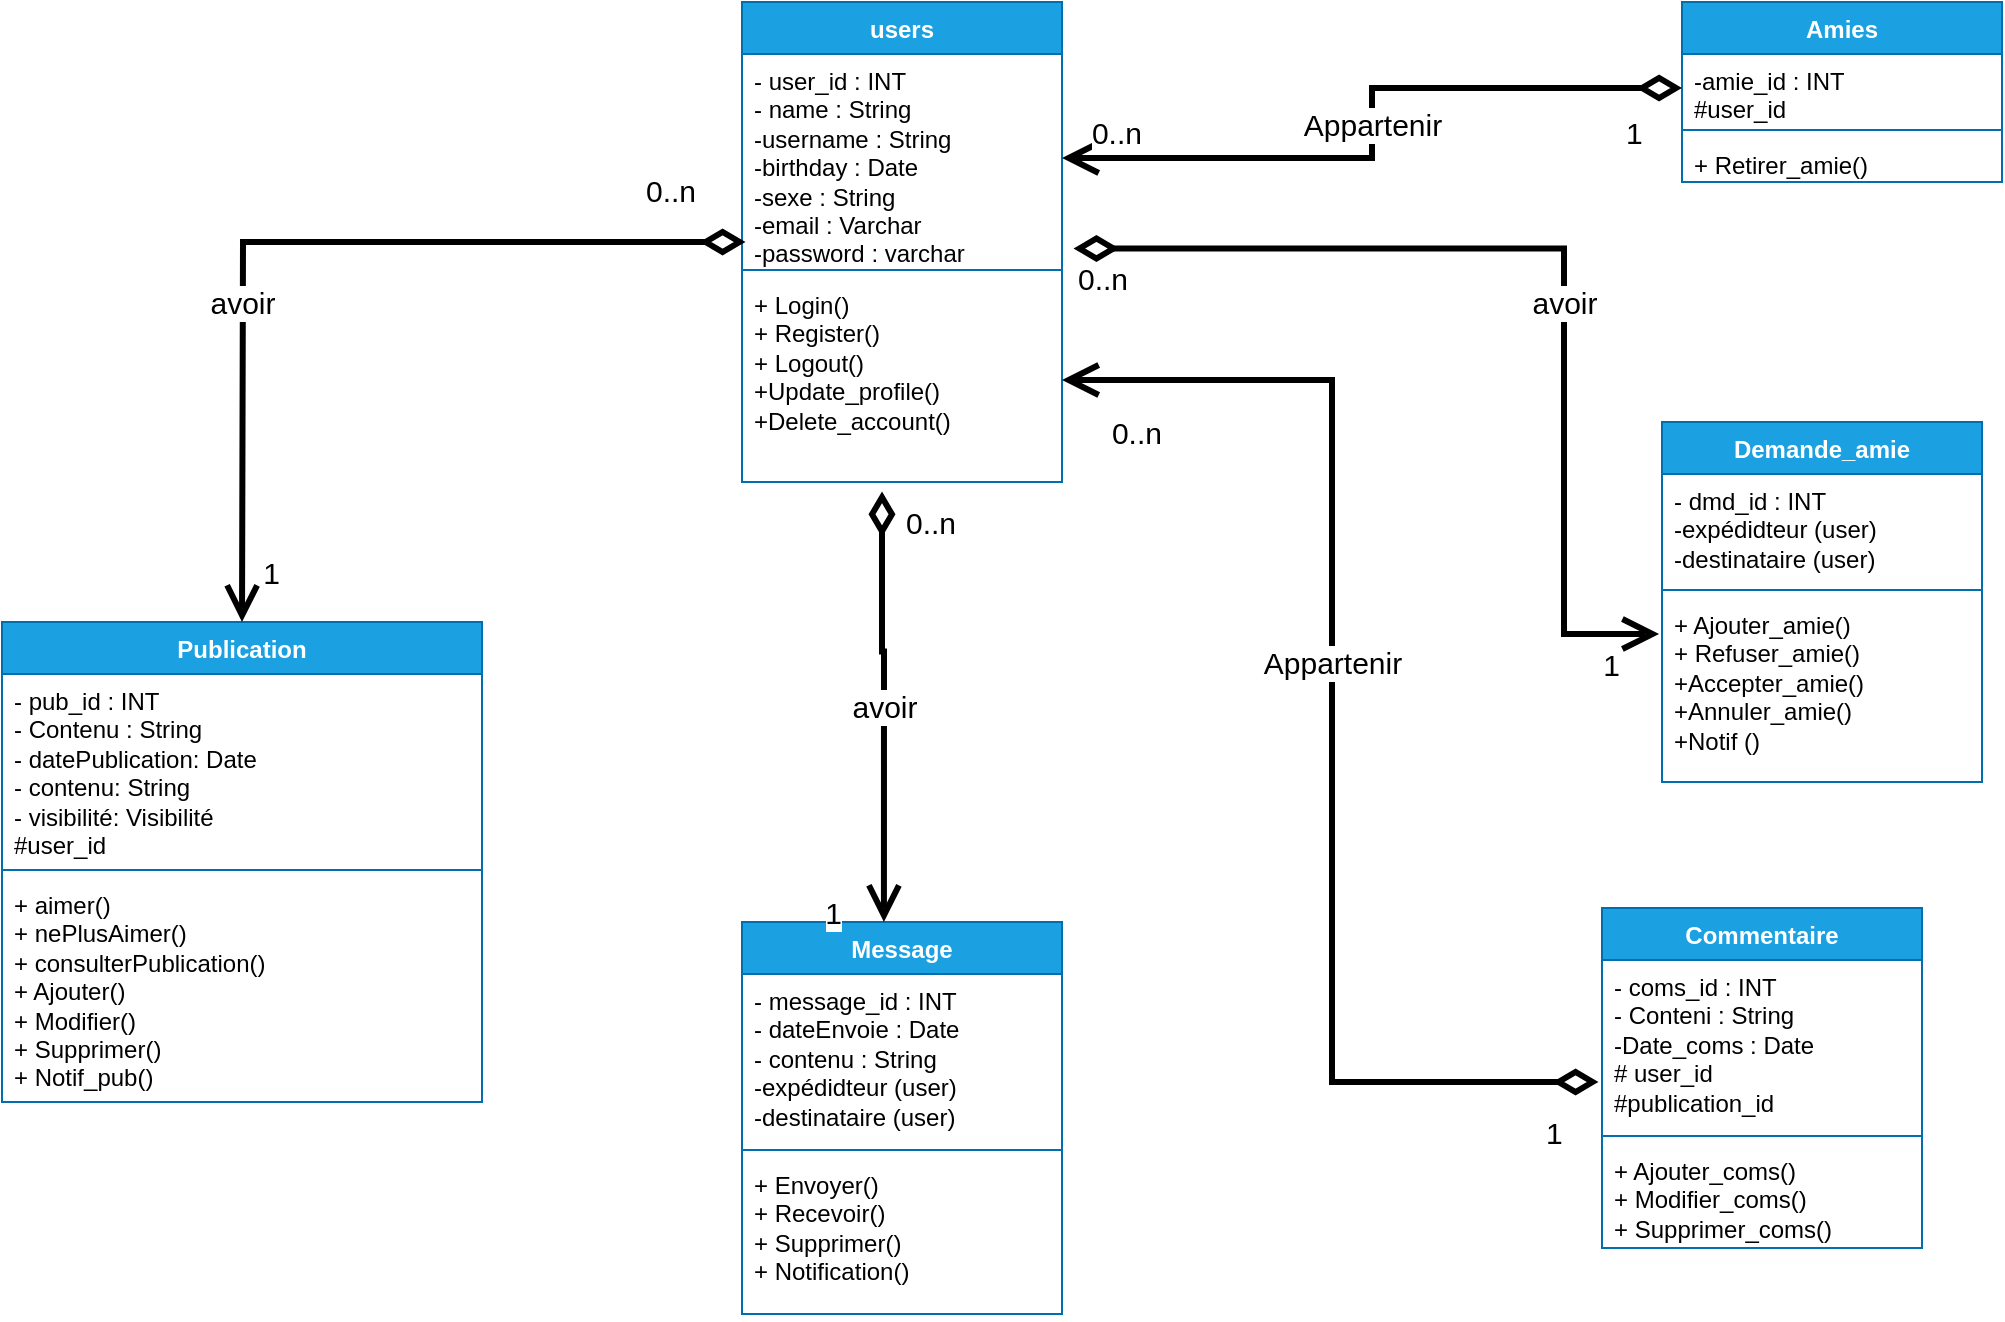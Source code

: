 <mxfile version="24.6.4" type="device" pages="5">
  <diagram id="fF_UZa3JU0w7PqzNTYOU" name="Diagramme de Classe">
    <mxGraphModel dx="3754" dy="1258" grid="0" gridSize="10" guides="1" tooltips="1" connect="1" arrows="1" fold="1" page="1" pageScale="1" pageWidth="1654" pageHeight="1169" background="none" math="0" shadow="0">
      <root>
        <mxCell id="0" />
        <mxCell id="1" parent="0" />
        <mxCell id="epOtj8VM5a1SMhB1_ach-1" value="users" style="swimlane;fontStyle=1;align=center;verticalAlign=top;childLayout=stackLayout;horizontal=1;startSize=26;horizontalStack=0;resizeParent=1;resizeParentMax=0;resizeLast=0;collapsible=1;marginBottom=0;whiteSpace=wrap;html=1;fillColor=#1ba1e2;fontColor=#ffffff;strokeColor=#006EAF;" parent="1" vertex="1">
          <mxGeometry x="-997" y="225" width="160" height="240" as="geometry" />
        </mxCell>
        <mxCell id="epOtj8VM5a1SMhB1_ach-2" value="- user_id : INT&lt;div&gt;- name : String&lt;/div&gt;&lt;div&gt;-username : String&lt;/div&gt;&lt;div&gt;-birthday : Date&lt;/div&gt;&lt;div&gt;-sexe : String&lt;/div&gt;&lt;div&gt;-email : Varchar&amp;nbsp;&lt;/div&gt;&lt;div&gt;-password : varchar&amp;nbsp;&lt;br&gt;&lt;div&gt;&lt;br&gt;&lt;/div&gt;&lt;/div&gt;" style="text;strokeColor=none;fillColor=none;align=left;verticalAlign=top;spacingLeft=4;spacingRight=4;overflow=hidden;rotatable=0;points=[[0,0.5],[1,0.5]];portConstraint=eastwest;whiteSpace=wrap;html=1;" parent="epOtj8VM5a1SMhB1_ach-1" vertex="1">
          <mxGeometry y="26" width="160" height="104" as="geometry" />
        </mxCell>
        <mxCell id="epOtj8VM5a1SMhB1_ach-3" value="" style="line;strokeWidth=1;fillColor=none;align=left;verticalAlign=middle;spacingTop=-1;spacingLeft=3;spacingRight=3;rotatable=0;labelPosition=right;points=[];portConstraint=eastwest;strokeColor=inherit;" parent="epOtj8VM5a1SMhB1_ach-1" vertex="1">
          <mxGeometry y="130" width="160" height="8" as="geometry" />
        </mxCell>
        <mxCell id="epOtj8VM5a1SMhB1_ach-4" value="+ Login()&lt;div&gt;+ Register()&lt;/div&gt;&lt;div&gt;+ Logout()&lt;/div&gt;&lt;div&gt;+Update_profile()&lt;/div&gt;&lt;div&gt;+Delete_account()&lt;/div&gt;&lt;div&gt;&lt;div&gt;&lt;br&gt;&lt;/div&gt;&lt;/div&gt;" style="text;strokeColor=none;fillColor=none;align=left;verticalAlign=top;spacingLeft=4;spacingRight=4;overflow=hidden;rotatable=0;points=[[0,0.5],[1,0.5]];portConstraint=eastwest;whiteSpace=wrap;html=1;" parent="epOtj8VM5a1SMhB1_ach-1" vertex="1">
          <mxGeometry y="138" width="160" height="102" as="geometry" />
        </mxCell>
        <mxCell id="epOtj8VM5a1SMhB1_ach-5" value="Amies" style="swimlane;fontStyle=1;align=center;verticalAlign=top;childLayout=stackLayout;horizontal=1;startSize=26;horizontalStack=0;resizeParent=1;resizeParentMax=0;resizeLast=0;collapsible=1;marginBottom=0;whiteSpace=wrap;html=1;fillColor=#1ba1e2;fontColor=#ffffff;strokeColor=#006EAF;" parent="1" vertex="1">
          <mxGeometry x="-527" y="225" width="160" height="90" as="geometry" />
        </mxCell>
        <mxCell id="epOtj8VM5a1SMhB1_ach-6" value="-amie_id : INT&lt;div&gt;&lt;div&gt;#user_id&amp;nbsp;&lt;br&gt;&lt;/div&gt;&lt;/div&gt;" style="text;strokeColor=none;fillColor=none;align=left;verticalAlign=top;spacingLeft=4;spacingRight=4;overflow=hidden;rotatable=0;points=[[0,0.5],[1,0.5]];portConstraint=eastwest;whiteSpace=wrap;html=1;" parent="epOtj8VM5a1SMhB1_ach-5" vertex="1">
          <mxGeometry y="26" width="160" height="34" as="geometry" />
        </mxCell>
        <mxCell id="epOtj8VM5a1SMhB1_ach-7" value="" style="line;strokeWidth=1;fillColor=none;align=left;verticalAlign=middle;spacingTop=-1;spacingLeft=3;spacingRight=3;rotatable=0;labelPosition=right;points=[];portConstraint=eastwest;strokeColor=inherit;" parent="epOtj8VM5a1SMhB1_ach-5" vertex="1">
          <mxGeometry y="60" width="160" height="8" as="geometry" />
        </mxCell>
        <mxCell id="epOtj8VM5a1SMhB1_ach-8" value="+ Retirer_amie()" style="text;strokeColor=none;fillColor=none;align=left;verticalAlign=top;spacingLeft=4;spacingRight=4;overflow=hidden;rotatable=0;points=[[0,0.5],[1,0.5]];portConstraint=eastwest;whiteSpace=wrap;html=1;" parent="epOtj8VM5a1SMhB1_ach-5" vertex="1">
          <mxGeometry y="68" width="160" height="22" as="geometry" />
        </mxCell>
        <mxCell id="epOtj8VM5a1SMhB1_ach-9" value="Demande_amie" style="swimlane;fontStyle=1;align=center;verticalAlign=top;childLayout=stackLayout;horizontal=1;startSize=26;horizontalStack=0;resizeParent=1;resizeParentMax=0;resizeLast=0;collapsible=1;marginBottom=0;whiteSpace=wrap;html=1;fillColor=#1ba1e2;fontColor=#ffffff;strokeColor=#006EAF;" parent="1" vertex="1">
          <mxGeometry x="-537" y="435" width="160" height="180" as="geometry" />
        </mxCell>
        <mxCell id="epOtj8VM5a1SMhB1_ach-10" value="- dmd_id : INT&lt;div&gt;-expédidteur (user)&amp;nbsp;&lt;/div&gt;&lt;div&gt;-destinataire (user)&lt;/div&gt;" style="text;strokeColor=none;fillColor=none;align=left;verticalAlign=top;spacingLeft=4;spacingRight=4;overflow=hidden;rotatable=0;points=[[0,0.5],[1,0.5]];portConstraint=eastwest;whiteSpace=wrap;html=1;" parent="epOtj8VM5a1SMhB1_ach-9" vertex="1">
          <mxGeometry y="26" width="160" height="54" as="geometry" />
        </mxCell>
        <mxCell id="epOtj8VM5a1SMhB1_ach-11" value="" style="line;strokeWidth=1;fillColor=none;align=left;verticalAlign=middle;spacingTop=-1;spacingLeft=3;spacingRight=3;rotatable=0;labelPosition=right;points=[];portConstraint=eastwest;strokeColor=inherit;" parent="epOtj8VM5a1SMhB1_ach-9" vertex="1">
          <mxGeometry y="80" width="160" height="8" as="geometry" />
        </mxCell>
        <mxCell id="epOtj8VM5a1SMhB1_ach-12" value="+ Ajouter_amie()&lt;div&gt;+ Refuser_amie()&lt;/div&gt;&lt;div&gt;+Accepter_amie()&lt;/div&gt;&lt;div&gt;+Annuler_amie()&lt;/div&gt;&lt;div&gt;+Notif ()&lt;/div&gt;" style="text;strokeColor=none;fillColor=none;align=left;verticalAlign=top;spacingLeft=4;spacingRight=4;overflow=hidden;rotatable=0;points=[[0,0.5],[1,0.5]];portConstraint=eastwest;whiteSpace=wrap;html=1;" parent="epOtj8VM5a1SMhB1_ach-9" vertex="1">
          <mxGeometry y="88" width="160" height="92" as="geometry" />
        </mxCell>
        <mxCell id="epOtj8VM5a1SMhB1_ach-13" value="Message&lt;div&gt;&lt;br&gt;&lt;/div&gt;" style="swimlane;fontStyle=1;align=center;verticalAlign=top;childLayout=stackLayout;horizontal=1;startSize=26;horizontalStack=0;resizeParent=1;resizeParentMax=0;resizeLast=0;collapsible=1;marginBottom=0;whiteSpace=wrap;html=1;fillColor=#1ba1e2;fontColor=#ffffff;strokeColor=#006EAF;" parent="1" vertex="1">
          <mxGeometry x="-997" y="685" width="160" height="196" as="geometry" />
        </mxCell>
        <mxCell id="epOtj8VM5a1SMhB1_ach-14" value="- message_id : INT&lt;div&gt;- dateEnvoie : Date&lt;/div&gt;&lt;div&gt;- contenu : String&lt;br&gt;&lt;div&gt;&lt;div&gt;-expédidteur (user)&amp;nbsp;&lt;/div&gt;&lt;div&gt;-destinataire (user)&lt;/div&gt;&lt;/div&gt;&lt;/div&gt;" style="text;strokeColor=none;fillColor=none;align=left;verticalAlign=top;spacingLeft=4;spacingRight=4;overflow=hidden;rotatable=0;points=[[0,0.5],[1,0.5]];portConstraint=eastwest;whiteSpace=wrap;html=1;" parent="epOtj8VM5a1SMhB1_ach-13" vertex="1">
          <mxGeometry y="26" width="160" height="84" as="geometry" />
        </mxCell>
        <mxCell id="epOtj8VM5a1SMhB1_ach-15" value="" style="line;strokeWidth=1;fillColor=none;align=left;verticalAlign=middle;spacingTop=-1;spacingLeft=3;spacingRight=3;rotatable=0;labelPosition=right;points=[];portConstraint=eastwest;strokeColor=inherit;" parent="epOtj8VM5a1SMhB1_ach-13" vertex="1">
          <mxGeometry y="110" width="160" height="8" as="geometry" />
        </mxCell>
        <mxCell id="epOtj8VM5a1SMhB1_ach-16" value="+ Envoyer()&lt;div&gt;+ Recevoir()&lt;/div&gt;&lt;div&gt;+ Supprimer()&lt;/div&gt;&lt;div&gt;+ Notification()&lt;/div&gt;" style="text;strokeColor=none;fillColor=none;align=left;verticalAlign=top;spacingLeft=4;spacingRight=4;overflow=hidden;rotatable=0;points=[[0,0.5],[1,0.5]];portConstraint=eastwest;whiteSpace=wrap;html=1;" parent="epOtj8VM5a1SMhB1_ach-13" vertex="1">
          <mxGeometry y="118" width="160" height="78" as="geometry" />
        </mxCell>
        <mxCell id="epOtj8VM5a1SMhB1_ach-17" value="Publication" style="swimlane;fontStyle=1;align=center;verticalAlign=top;childLayout=stackLayout;horizontal=1;startSize=26;horizontalStack=0;resizeParent=1;resizeParentMax=0;resizeLast=0;collapsible=1;marginBottom=0;whiteSpace=wrap;html=1;fillColor=#1ba1e2;fontColor=#ffffff;strokeColor=#006EAF;" parent="1" vertex="1">
          <mxGeometry x="-1367" y="535" width="240" height="240" as="geometry">
            <mxRectangle x="-50" y="350" width="94" height="26" as="alternateBounds" />
          </mxGeometry>
        </mxCell>
        <mxCell id="epOtj8VM5a1SMhB1_ach-18" value="- pub_id : INT&lt;div&gt;- Contenu : String&lt;/div&gt;&lt;div&gt;- datePublication: Date&amp;nbsp;&lt;/div&gt;&lt;div&gt;- contenu: String&amp;nbsp;&lt;/div&gt;&lt;div&gt;- visibilité: Visibilité&lt;br&gt;&lt;/div&gt;&lt;div&gt;#user_id&lt;/div&gt;" style="text;strokeColor=none;fillColor=none;align=left;verticalAlign=top;spacingLeft=4;spacingRight=4;overflow=hidden;rotatable=0;points=[[0,0.5],[1,0.5]];portConstraint=eastwest;whiteSpace=wrap;html=1;" parent="epOtj8VM5a1SMhB1_ach-17" vertex="1">
          <mxGeometry y="26" width="240" height="94" as="geometry" />
        </mxCell>
        <mxCell id="epOtj8VM5a1SMhB1_ach-19" value="" style="line;strokeWidth=1;fillColor=none;align=left;verticalAlign=middle;spacingTop=-1;spacingLeft=3;spacingRight=3;rotatable=0;labelPosition=right;points=[];portConstraint=eastwest;strokeColor=inherit;" parent="epOtj8VM5a1SMhB1_ach-17" vertex="1">
          <mxGeometry y="120" width="240" height="8" as="geometry" />
        </mxCell>
        <mxCell id="epOtj8VM5a1SMhB1_ach-20" value="+ aimer()&lt;br&gt;+ nePlusAimer()&lt;br&gt;+ consulterPublication()&lt;div&gt;+ Ajouter()&lt;/div&gt;&lt;div&gt;+ Modifier()&lt;/div&gt;&lt;div&gt;+ Supprimer()&lt;/div&gt;&lt;div&gt;+ Notif_pub()&lt;/div&gt;" style="text;strokeColor=none;fillColor=none;align=left;verticalAlign=top;spacingLeft=4;spacingRight=4;overflow=hidden;rotatable=0;points=[[0,0.5],[1,0.5]];portConstraint=eastwest;whiteSpace=wrap;html=1;" parent="epOtj8VM5a1SMhB1_ach-17" vertex="1">
          <mxGeometry y="128" width="240" height="112" as="geometry" />
        </mxCell>
        <mxCell id="epOtj8VM5a1SMhB1_ach-22" value="Commentaire&lt;div&gt;&lt;br&gt;&lt;/div&gt;" style="swimlane;fontStyle=1;align=center;verticalAlign=top;childLayout=stackLayout;horizontal=1;startSize=26;horizontalStack=0;resizeParent=1;resizeParentMax=0;resizeLast=0;collapsible=1;marginBottom=0;whiteSpace=wrap;html=1;fillColor=#1ba1e2;fontColor=#ffffff;strokeColor=#006EAF;" parent="1" vertex="1">
          <mxGeometry x="-567" y="678" width="160" height="170" as="geometry" />
        </mxCell>
        <mxCell id="epOtj8VM5a1SMhB1_ach-23" value="- coms_id : INT&lt;div&gt;- Conteni : String&amp;nbsp;&lt;/div&gt;&lt;div&gt;-Date_coms : Date&lt;/div&gt;&lt;div&gt;# user_id&lt;/div&gt;&lt;div&gt;#publication_id&amp;nbsp;&lt;/div&gt;" style="text;strokeColor=none;fillColor=none;align=left;verticalAlign=top;spacingLeft=4;spacingRight=4;overflow=hidden;rotatable=0;points=[[0,0.5],[1,0.5]];portConstraint=eastwest;whiteSpace=wrap;html=1;" parent="epOtj8VM5a1SMhB1_ach-22" vertex="1">
          <mxGeometry y="26" width="160" height="84" as="geometry" />
        </mxCell>
        <mxCell id="epOtj8VM5a1SMhB1_ach-24" value="" style="line;strokeWidth=1;fillColor=none;align=left;verticalAlign=middle;spacingTop=-1;spacingLeft=3;spacingRight=3;rotatable=0;labelPosition=right;points=[];portConstraint=eastwest;strokeColor=inherit;" parent="epOtj8VM5a1SMhB1_ach-22" vertex="1">
          <mxGeometry y="110" width="160" height="8" as="geometry" />
        </mxCell>
        <mxCell id="epOtj8VM5a1SMhB1_ach-25" value="+ Ajouter_coms()&lt;div&gt;+ Modifier_coms()&lt;/div&gt;&lt;div&gt;+ Supprimer_coms()&lt;/div&gt;" style="text;strokeColor=none;fillColor=none;align=left;verticalAlign=top;spacingLeft=4;spacingRight=4;overflow=hidden;rotatable=0;points=[[0,0.5],[1,0.5]];portConstraint=eastwest;whiteSpace=wrap;html=1;" parent="epOtj8VM5a1SMhB1_ach-22" vertex="1">
          <mxGeometry y="118" width="160" height="52" as="geometry" />
        </mxCell>
        <mxCell id="epOtj8VM5a1SMhB1_ach-38" value="avoir" style="endArrow=open;html=1;endSize=12;startArrow=diamondThin;startSize=14;startFill=0;edgeStyle=orthogonalEdgeStyle;rounded=0;entryX=0.131;entryY=-0.024;entryDx=0;entryDy=0;entryPerimeter=0;fontSize=15;strokeWidth=3;" parent="1" edge="1">
          <mxGeometry relative="1" as="geometry">
            <mxPoint x="-927" y="469.7" as="sourcePoint" />
            <mxPoint x="-926.04" y="684.996" as="targetPoint" />
            <Array as="points">
              <mxPoint x="-927" y="549.7" />
              <mxPoint x="-926" y="549.7" />
            </Array>
            <mxPoint as="offset" />
          </mxGeometry>
        </mxCell>
        <mxCell id="epOtj8VM5a1SMhB1_ach-39" value="0..n" style="edgeLabel;resizable=0;html=1;align=left;verticalAlign=top;fontSize=15;" parent="epOtj8VM5a1SMhB1_ach-38" connectable="0" vertex="1">
          <mxGeometry x="-1" relative="1" as="geometry">
            <mxPoint x="10" as="offset" />
          </mxGeometry>
        </mxCell>
        <mxCell id="epOtj8VM5a1SMhB1_ach-40" value="1" style="edgeLabel;resizable=0;html=1;align=right;verticalAlign=top;fontSize=15;" parent="epOtj8VM5a1SMhB1_ach-38" connectable="0" vertex="1">
          <mxGeometry x="1" relative="1" as="geometry">
            <mxPoint x="-20" y="-20" as="offset" />
          </mxGeometry>
        </mxCell>
        <mxCell id="epOtj8VM5a1SMhB1_ach-44" value="avoir" style="endArrow=open;html=1;endSize=12;startArrow=diamondThin;startSize=14;startFill=0;edgeStyle=orthogonalEdgeStyle;rounded=0;exitX=0.011;exitY=0.904;exitDx=0;exitDy=0;exitPerimeter=0;strokeWidth=3;fontSize=15;" parent="1" source="epOtj8VM5a1SMhB1_ach-2" edge="1">
          <mxGeometry x="0.275" relative="1" as="geometry">
            <mxPoint x="-1227" y="345" as="sourcePoint" />
            <mxPoint x="-1247" y="535" as="targetPoint" />
            <mxPoint as="offset" />
          </mxGeometry>
        </mxCell>
        <mxCell id="epOtj8VM5a1SMhB1_ach-45" value="0..n" style="edgeLabel;resizable=0;html=1;align=left;verticalAlign=top;fontSize=15;" parent="epOtj8VM5a1SMhB1_ach-44" connectable="0" vertex="1">
          <mxGeometry x="-1" relative="1" as="geometry">
            <mxPoint x="-52" y="-41" as="offset" />
          </mxGeometry>
        </mxCell>
        <mxCell id="epOtj8VM5a1SMhB1_ach-46" value="1" style="edgeLabel;resizable=0;html=1;align=right;verticalAlign=top;fontSize=15;" parent="epOtj8VM5a1SMhB1_ach-44" connectable="0" vertex="1">
          <mxGeometry x="1" relative="1" as="geometry">
            <mxPoint x="20" y="-40" as="offset" />
          </mxGeometry>
        </mxCell>
        <mxCell id="epOtj8VM5a1SMhB1_ach-48" value="Appartenir" style="endArrow=open;html=1;endSize=12;startArrow=diamondThin;startSize=14;startFill=0;edgeStyle=orthogonalEdgeStyle;rounded=0;exitX=-0.011;exitY=0.726;exitDx=0;exitDy=0;exitPerimeter=0;fontSize=15;strokeWidth=3;" parent="1" source="epOtj8VM5a1SMhB1_ach-23" target="epOtj8VM5a1SMhB1_ach-4" edge="1">
          <mxGeometry x="0.109" relative="1" as="geometry">
            <mxPoint x="-907" y="565" as="sourcePoint" />
            <mxPoint x="-747" y="355" as="targetPoint" />
            <mxPoint as="offset" />
          </mxGeometry>
        </mxCell>
        <mxCell id="epOtj8VM5a1SMhB1_ach-49" value="1" style="edgeLabel;resizable=0;html=1;align=left;verticalAlign=top;fontSize=15;" parent="epOtj8VM5a1SMhB1_ach-48" connectable="0" vertex="1">
          <mxGeometry x="-1" relative="1" as="geometry">
            <mxPoint x="-28" y="10" as="offset" />
          </mxGeometry>
        </mxCell>
        <mxCell id="epOtj8VM5a1SMhB1_ach-50" value="0..n" style="edgeLabel;resizable=0;html=1;align=right;verticalAlign=top;fontSize=15;" parent="epOtj8VM5a1SMhB1_ach-48" connectable="0" vertex="1">
          <mxGeometry x="1" relative="1" as="geometry">
            <mxPoint x="50" y="11" as="offset" />
          </mxGeometry>
        </mxCell>
        <mxCell id="epOtj8VM5a1SMhB1_ach-51" value="Appartenir" style="endArrow=open;html=1;endSize=12;startArrow=diamondThin;startSize=14;startFill=0;edgeStyle=orthogonalEdgeStyle;rounded=0;entryX=1;entryY=0.5;entryDx=0;entryDy=0;exitX=0;exitY=0.5;exitDx=0;exitDy=0;fontSize=15;strokeWidth=3;" parent="1" source="epOtj8VM5a1SMhB1_ach-6" target="epOtj8VM5a1SMhB1_ach-2" edge="1">
          <mxGeometry relative="1" as="geometry">
            <mxPoint x="-747" y="305" as="sourcePoint" />
            <mxPoint x="-587" y="305" as="targetPoint" />
          </mxGeometry>
        </mxCell>
        <mxCell id="epOtj8VM5a1SMhB1_ach-52" value="1" style="edgeLabel;resizable=0;html=1;align=left;verticalAlign=top;fontSize=15;" parent="epOtj8VM5a1SMhB1_ach-51" connectable="0" vertex="1">
          <mxGeometry x="-1" relative="1" as="geometry">
            <mxPoint x="-30" y="7" as="offset" />
          </mxGeometry>
        </mxCell>
        <mxCell id="epOtj8VM5a1SMhB1_ach-53" value="0..n" style="edgeLabel;resizable=0;html=1;align=right;verticalAlign=top;fontSize=15;" parent="epOtj8VM5a1SMhB1_ach-51" connectable="0" vertex="1">
          <mxGeometry x="1" relative="1" as="geometry">
            <mxPoint x="40" y="-28" as="offset" />
          </mxGeometry>
        </mxCell>
        <mxCell id="epOtj8VM5a1SMhB1_ach-54" value="avoir" style="endArrow=open;html=1;endSize=12;startArrow=diamondThin;startSize=14;startFill=0;edgeStyle=orthogonalEdgeStyle;rounded=0;exitX=1.036;exitY=0.935;exitDx=0;exitDy=0;exitPerimeter=0;entryX=-0.009;entryY=0.196;entryDx=0;entryDy=0;entryPerimeter=0;fontSize=15;strokeWidth=3;" parent="1" source="epOtj8VM5a1SMhB1_ach-2" target="epOtj8VM5a1SMhB1_ach-12" edge="1">
          <mxGeometry x="0.12" relative="1" as="geometry">
            <mxPoint x="-747" y="365" as="sourcePoint" />
            <mxPoint x="-587" y="365" as="targetPoint" />
            <Array as="points">
              <mxPoint x="-586" y="348" />
              <mxPoint x="-586" y="541" />
            </Array>
            <mxPoint as="offset" />
          </mxGeometry>
        </mxCell>
        <mxCell id="epOtj8VM5a1SMhB1_ach-55" value="0..n" style="edgeLabel;resizable=0;html=1;align=left;verticalAlign=top;fontSize=15;" parent="epOtj8VM5a1SMhB1_ach-54" connectable="0" vertex="1">
          <mxGeometry x="-1" relative="1" as="geometry" />
        </mxCell>
        <mxCell id="epOtj8VM5a1SMhB1_ach-56" value="1" style="edgeLabel;resizable=0;html=1;align=right;verticalAlign=top;fontSize=15;" parent="epOtj8VM5a1SMhB1_ach-54" connectable="0" vertex="1">
          <mxGeometry x="1" relative="1" as="geometry">
            <mxPoint x="-19" as="offset" />
          </mxGeometry>
        </mxCell>
      </root>
    </mxGraphModel>
  </diagram>
  <diagram id="-JLhy4CoAOS_N6XEEkru" name="Diagramme de cas d&#39;utilisation">
    <mxGraphModel dx="2100" dy="89" grid="0" gridSize="10" guides="1" tooltips="1" connect="1" arrows="1" fold="1" page="1" pageScale="1" pageWidth="1654" pageHeight="1169" math="0" shadow="0">
      <root>
        <mxCell id="0" />
        <mxCell id="1" parent="0" />
        <mxCell id="NFZObhd8dFmFBGr2Gx-w-1" value="&lt;p style=&quot;margin: 4px 0px 0px; text-align: center; font-size: 12px;&quot;&gt;&lt;br style=&quot;font-size: 12px;&quot;&gt;&lt;b style=&quot;font-size: 12px;&quot;&gt;user&lt;/b&gt;&lt;/p&gt;" style="verticalAlign=top;align=left;overflow=fill;html=1;whiteSpace=wrap;strokeWidth=3;fontSize=12;" parent="1" vertex="1">
          <mxGeometry x="80" y="1650" width="280" height="450" as="geometry" />
        </mxCell>
        <mxCell id="NFZObhd8dFmFBGr2Gx-w-2" value="Login" style="ellipse;whiteSpace=wrap;html=1;strokeWidth=3;fontSize=12;" parent="1" vertex="1">
          <mxGeometry x="150" y="1695" width="140" height="70" as="geometry" />
        </mxCell>
        <mxCell id="OP1_dITXnrEGxemxPSqV-1" value="Register" style="ellipse;whiteSpace=wrap;html=1;strokeWidth=3;fontSize=12;" parent="1" vertex="1">
          <mxGeometry x="150" y="1775" width="140" height="70" as="geometry" />
        </mxCell>
        <mxCell id="FPB-dcLNtElf00QI9YHV-1" value="Logout" style="ellipse;whiteSpace=wrap;html=1;strokeWidth=3;fontSize=12;" parent="1" vertex="1">
          <mxGeometry x="150" y="1855" width="140" height="70" as="geometry" />
        </mxCell>
        <mxCell id="evgIO49g2s7n7349qWr2-1" value="Update_Profile" style="ellipse;whiteSpace=wrap;html=1;strokeWidth=3;fontSize=12;" parent="1" vertex="1">
          <mxGeometry x="150" y="1935" width="140" height="70" as="geometry" />
        </mxCell>
        <mxCell id="DwGzCQkamyDjvLxtAsib-1" value="Delete_account" style="ellipse;whiteSpace=wrap;html=1;strokeWidth=3;fontSize=12;" parent="1" vertex="1">
          <mxGeometry x="150" y="2015" width="140" height="70" as="geometry" />
        </mxCell>
        <mxCell id="OZC2OlnClHR4Bc7tMCHK-1" style="edgeStyle=orthogonalEdgeStyle;rounded=0;orthogonalLoop=1;jettySize=auto;html=1;exitX=0.25;exitY=1;exitDx=0;exitDy=0;entryX=0;entryY=0;entryDx=0;entryDy=0;" edge="1" parent="1" source="nLbq_hp9hd80QDE_gFO_-2" target="nLbq_hp9hd80QDE_gFO_-3">
          <mxGeometry relative="1" as="geometry" />
        </mxCell>
        <mxCell id="nLbq_hp9hd80QDE_gFO_-2" value="&lt;p style=&quot;margin: 4px 0px 0px; text-align: center; font-size: 12px;&quot;&gt;&lt;b style=&quot;font-size: 12px;&quot;&gt;Amie&lt;/b&gt;&lt;/p&gt;" style="verticalAlign=top;align=left;overflow=fill;html=1;whiteSpace=wrap;movable=1;resizable=1;rotatable=1;deletable=1;editable=1;locked=0;connectable=1;strokeWidth=3;fontSize=12;" parent="1" vertex="1">
          <mxGeometry x="470" y="1705" width="200" height="120" as="geometry" />
        </mxCell>
        <mxCell id="nLbq_hp9hd80QDE_gFO_-3" value="Retirer_amie" style="ellipse;whiteSpace=wrap;html=1;strokeWidth=3;fontSize=12;" parent="1" vertex="1">
          <mxGeometry x="500" y="1730" width="140" height="70" as="geometry" />
        </mxCell>
        <mxCell id="SUBujUqPxzw8kD0wN78Z-1" value="&lt;p style=&quot;margin: 4px 0px 0px; text-align: center; font-size: 12px;&quot;&gt;&lt;b style=&quot;font-size: 12px;&quot;&gt;Publication&lt;/b&gt;&lt;/p&gt;" style="verticalAlign=top;align=left;overflow=fill;html=1;whiteSpace=wrap;strokeWidth=3;fontSize=12;" parent="1" vertex="1">
          <mxGeometry x="824" y="1580" width="280" height="540" as="geometry" />
        </mxCell>
        <mxCell id="SUBujUqPxzw8kD0wN78Z-2" value="Like / Delike" style="ellipse;whiteSpace=wrap;html=1;strokeWidth=3;fontSize=12;" parent="1" vertex="1">
          <mxGeometry x="894" y="1625" width="140" height="70" as="geometry" />
        </mxCell>
        <mxCell id="SUBujUqPxzw8kD0wN78Z-3" value="Ajouter" style="ellipse;whiteSpace=wrap;html=1;strokeWidth=3;fontSize=12;" parent="1" vertex="1">
          <mxGeometry x="894" y="1705" width="140" height="70" as="geometry" />
        </mxCell>
        <mxCell id="SUBujUqPxzw8kD0wN78Z-4" value="Modifier" style="ellipse;whiteSpace=wrap;html=1;strokeWidth=3;fontSize=12;" parent="1" vertex="1">
          <mxGeometry x="894" y="1785" width="140" height="70" as="geometry" />
        </mxCell>
        <mxCell id="SUBujUqPxzw8kD0wN78Z-5" value="Supprimer" style="ellipse;whiteSpace=wrap;html=1;strokeWidth=3;fontSize=12;" parent="1" vertex="1">
          <mxGeometry x="894" y="1865" width="140" height="70" as="geometry" />
        </mxCell>
        <mxCell id="SUBujUqPxzw8kD0wN78Z-6" value="Consulter" style="ellipse;whiteSpace=wrap;html=1;strokeWidth=3;fontSize=12;" parent="1" vertex="1">
          <mxGeometry x="894" y="1945" width="140" height="70" as="geometry" />
        </mxCell>
        <mxCell id="tBVs3NbDS-OMXs75ZnhX-1" value="Notification" style="ellipse;whiteSpace=wrap;html=1;strokeWidth=3;fontSize=12;" parent="1" vertex="1">
          <mxGeometry x="894" y="2025" width="140" height="70" as="geometry" />
        </mxCell>
        <mxCell id="yDJ07sarcy2QbG8acOIL-1" value="Actor" style="shape=umlActor;verticalLabelPosition=bottom;verticalAlign=top;html=1;strokeWidth=3;fontSize=12;" parent="1" vertex="1">
          <mxGeometry x="1182" y="1877.63" width="30" height="60" as="geometry" />
        </mxCell>
        <mxCell id="yDJ07sarcy2QbG8acOIL-2" value="Actor" style="shape=umlActor;verticalLabelPosition=bottom;verticalAlign=top;html=1;strokeWidth=3;fontSize=12;" parent="1" vertex="1">
          <mxGeometry x="702" y="1917" width="30" height="60" as="geometry" />
        </mxCell>
        <mxCell id="yDJ07sarcy2QbG8acOIL-3" value="" style="endArrow=none;dashed=1;html=1;rounded=0;entryX=0.004;entryY=0.272;entryDx=0;entryDy=0;entryPerimeter=0;strokeWidth=3;fontSize=12;" parent="1" target="SUBujUqPxzw8kD0wN78Z-1" edge="1">
          <mxGeometry width="50" height="50" relative="1" as="geometry">
            <mxPoint x="720" y="1916" as="sourcePoint" />
            <mxPoint x="188" y="1807" as="targetPoint" />
          </mxGeometry>
        </mxCell>
        <mxCell id="yDJ07sarcy2QbG8acOIL-4" value="" style="endArrow=none;dashed=1;html=1;rounded=0;exitX=1.004;exitY=0.229;exitDx=0;exitDy=0;exitPerimeter=0;strokeWidth=3;fontSize=12;" parent="1" source="SUBujUqPxzw8kD0wN78Z-1" edge="1">
          <mxGeometry width="50" height="50" relative="1" as="geometry">
            <mxPoint x="1164" y="1830" as="sourcePoint" />
            <mxPoint x="1193" y="1874" as="targetPoint" />
          </mxGeometry>
        </mxCell>
        <mxCell id="yDJ07sarcy2QbG8acOIL-9" value="Principaux" style="text;html=1;align=center;verticalAlign=middle;resizable=0;points=[];autosize=1;strokeColor=none;fillColor=none;strokeWidth=3;fontSize=12;" parent="1" vertex="1">
          <mxGeometry x="682" y="2001" width="74" height="26" as="geometry" />
        </mxCell>
        <mxCell id="yDJ07sarcy2QbG8acOIL-10" value="Secondaire" style="text;html=1;align=center;verticalAlign=middle;resizable=0;points=[];autosize=1;strokeColor=none;fillColor=none;strokeWidth=3;fontSize=12;" parent="1" vertex="1">
          <mxGeometry x="1158" y="1964.63" width="79" height="26" as="geometry" />
        </mxCell>
        <mxCell id="saE7GyWkEy0obitYf_3m-7" value="&lt;p style=&quot;margin: 4px 0px 0px; text-align: center; font-size: 12px;&quot;&gt;&lt;b style=&quot;font-size: 12px;&quot;&gt;Message&lt;/b&gt;&lt;/p&gt;" style="verticalAlign=top;align=left;overflow=fill;html=1;whiteSpace=wrap;strokeWidth=3;fontSize=12;" parent="1" vertex="1">
          <mxGeometry x="1838" y="1500" width="280" height="402.5" as="geometry" />
        </mxCell>
        <mxCell id="l5O7I5LNXl5xCjldwO7N-1" value="Envoyer" style="ellipse;whiteSpace=wrap;html=1;strokeWidth=3;fontSize=12;" parent="1" vertex="1">
          <mxGeometry x="1908" y="1540" width="140" height="65" as="geometry" />
        </mxCell>
        <mxCell id="l5O7I5LNXl5xCjldwO7N-2" value="Recevoir" style="ellipse;whiteSpace=wrap;html=1;strokeWidth=3;fontSize=12;" parent="1" vertex="1">
          <mxGeometry x="1908" y="1617.5" width="140" height="65" as="geometry" />
        </mxCell>
        <mxCell id="f9MFVsWfsxBt8DNb5i2K-1" value="Supprimer" style="ellipse;whiteSpace=wrap;html=1;strokeWidth=3;fontSize=12;" parent="1" vertex="1">
          <mxGeometry x="1908" y="1712.5" width="140" height="65" as="geometry" />
        </mxCell>
        <mxCell id="f9MFVsWfsxBt8DNb5i2K-2" value="Notification" style="ellipse;whiteSpace=wrap;html=1;strokeWidth=3;fontSize=12;" parent="1" vertex="1">
          <mxGeometry x="1908" y="1812.5" width="140" height="65" as="geometry" />
        </mxCell>
        <mxCell id="LTCbbc8mSNVcM9MHHnWk-4" value="" style="endArrow=none;dashed=1;html=1;rounded=0;entryX=-0.004;entryY=0.108;entryDx=0;entryDy=0;entryPerimeter=0;strokeWidth=3;fontSize=12;" parent="1" edge="1" target="saE7GyWkEy0obitYf_3m-7">
          <mxGeometry width="50" height="50" relative="1" as="geometry">
            <mxPoint x="1767" y="1753.12" as="sourcePoint" />
            <mxPoint x="1829" y="1560" as="targetPoint" />
          </mxGeometry>
        </mxCell>
        <mxCell id="LTCbbc8mSNVcM9MHHnWk-7" value="Secondaire" style="text;html=1;align=center;verticalAlign=middle;resizable=0;points=[];autosize=1;strokeColor=none;fillColor=none;strokeWidth=3;fontSize=12;" parent="1" vertex="1">
          <mxGeometry x="2158" y="1851.5" width="79" height="26" as="geometry" />
        </mxCell>
        <mxCell id="LTCbbc8mSNVcM9MHHnWk-8" value="Principaux" style="text;html=1;align=center;verticalAlign=middle;resizable=0;points=[];autosize=1;strokeColor=none;fillColor=none;strokeWidth=3;fontSize=12;" parent="1" vertex="1">
          <mxGeometry x="1729" y="1832.12" width="74" height="26" as="geometry" />
        </mxCell>
        <mxCell id="IlpaRVA2_SY7QtdUwcbl-1" value="&lt;p style=&quot;margin: 4px 0px 0px; text-align: center; font-size: 12px;&quot;&gt;&lt;b style=&quot;font-size: 12px;&quot;&gt;Commentaire&lt;/b&gt;&lt;/p&gt;" style="verticalAlign=top;align=left;overflow=fill;html=1;whiteSpace=wrap;strokeWidth=3;fontSize=12;" parent="1" vertex="1">
          <mxGeometry x="2250" y="1917" width="280" height="302.5" as="geometry" />
        </mxCell>
        <mxCell id="IlpaRVA2_SY7QtdUwcbl-2" value="Ajouter_coms" style="ellipse;whiteSpace=wrap;html=1;strokeWidth=3;fontSize=12;" parent="1" vertex="1">
          <mxGeometry x="2320" y="1945.75" width="140" height="65" as="geometry" />
        </mxCell>
        <mxCell id="IlpaRVA2_SY7QtdUwcbl-3" value="Modifier_coms" style="ellipse;whiteSpace=wrap;html=1;strokeWidth=3;fontSize=12;" parent="1" vertex="1">
          <mxGeometry x="2320" y="2030.75" width="140" height="65" as="geometry" />
        </mxCell>
        <mxCell id="IlpaRVA2_SY7QtdUwcbl-4" value="Supprimer_coms" style="ellipse;whiteSpace=wrap;html=1;strokeWidth=3;fontSize=12;" parent="1" vertex="1">
          <mxGeometry x="2320" y="2118.25" width="140" height="65" as="geometry" />
        </mxCell>
        <mxCell id="zRTPsqF1nqD4VhB7Uh4a-1" style="edgeStyle=orthogonalEdgeStyle;rounded=0;orthogonalLoop=1;jettySize=auto;html=1;exitX=0.5;exitY=1;exitDx=0;exitDy=0;strokeWidth=3;fontSize=12;" parent="1" source="IlpaRVA2_SY7QtdUwcbl-1" target="IlpaRVA2_SY7QtdUwcbl-1" edge="1">
          <mxGeometry relative="1" as="geometry" />
        </mxCell>
        <mxCell id="zRTPsqF1nqD4VhB7Uh4a-2" value="Actor" style="shape=umlActor;verticalLabelPosition=bottom;verticalAlign=top;html=1;strokeWidth=3;fontSize=12;" parent="1" vertex="1">
          <mxGeometry x="2100" y="2150.75" width="30" height="60" as="geometry" />
        </mxCell>
        <mxCell id="zRTPsqF1nqD4VhB7Uh4a-3" value="" style="endArrow=none;dashed=1;html=1;rounded=0;entryX=0.004;entryY=0.272;entryDx=0;entryDy=0;entryPerimeter=0;strokeWidth=3;fontSize=12;" parent="1" source="zRTPsqF1nqD4VhB7Uh4a-2" edge="1">
          <mxGeometry width="50" height="50" relative="1" as="geometry">
            <mxPoint x="2140" y="2080.75" as="sourcePoint" />
            <mxPoint x="2250" y="1955.75" as="targetPoint" />
          </mxGeometry>
        </mxCell>
        <mxCell id="zRTPsqF1nqD4VhB7Uh4a-4" value="Actor" style="shape=umlActor;verticalLabelPosition=bottom;verticalAlign=top;html=1;strokeWidth=3;fontSize=12;" parent="1" vertex="1">
          <mxGeometry x="2630" y="2150.75" width="30" height="60" as="geometry" />
        </mxCell>
        <mxCell id="zRTPsqF1nqD4VhB7Uh4a-5" value="" style="endArrow=none;dashed=1;html=1;rounded=0;exitX=1.004;exitY=0.229;exitDx=0;exitDy=0;exitPerimeter=0;strokeWidth=3;fontSize=12;" parent="1" edge="1">
          <mxGeometry width="50" height="50" relative="1" as="geometry">
            <mxPoint x="2530" y="1958.25" as="sourcePoint" />
            <mxPoint x="2630" y="2160.75" as="targetPoint" />
          </mxGeometry>
        </mxCell>
        <mxCell id="NL1qSV-sLCFpOUtNvXwV-1" value="&lt;p style=&quot;margin: 4px 0px 0px; text-align: center; font-size: 12px;&quot;&gt;&lt;b style=&quot;font-size: 12px;&quot;&gt;Demande_amie&lt;/b&gt;&lt;/p&gt;" style="verticalAlign=top;align=left;overflow=fill;html=1;whiteSpace=wrap;strokeWidth=3;fontSize=12;" parent="1" vertex="1">
          <mxGeometry x="2894" y="1686.62" width="280" height="463.75" as="geometry" />
        </mxCell>
        <mxCell id="NL1qSV-sLCFpOUtNvXwV-2" value="Ajouter_amie" style="ellipse;whiteSpace=wrap;html=1;strokeWidth=3;fontSize=12;" parent="1" vertex="1">
          <mxGeometry x="2964" y="1711.62" width="140" height="65" as="geometry" />
        </mxCell>
        <mxCell id="NL1qSV-sLCFpOUtNvXwV-3" value="Refuser_amie" style="ellipse;whiteSpace=wrap;html=1;strokeWidth=3;fontSize=12;" parent="1" vertex="1">
          <mxGeometry x="2964" y="1800.37" width="140" height="65" as="geometry" />
        </mxCell>
        <mxCell id="NL1qSV-sLCFpOUtNvXwV-4" value="Accepter_amie" style="ellipse;whiteSpace=wrap;html=1;strokeWidth=3;fontSize=12;" parent="1" vertex="1">
          <mxGeometry x="2964" y="1884.12" width="140" height="65" as="geometry" />
        </mxCell>
        <mxCell id="KThpmWZSQwENAy_tThO7-1" value="Notification" style="ellipse;whiteSpace=wrap;html=1;strokeWidth=3;fontSize=12;" parent="1" vertex="1">
          <mxGeometry x="2964" y="2049.12" width="140" height="65" as="geometry" />
        </mxCell>
        <mxCell id="KThpmWZSQwENAy_tThO7-2" value="Annuler_amie" style="ellipse;whiteSpace=wrap;html=1;strokeWidth=3;fontSize=12;" parent="1" vertex="1">
          <mxGeometry x="2964" y="1965.37" width="140" height="65" as="geometry" />
        </mxCell>
        <mxCell id="atc3xsI6ulJCUS_zM4K8-1" value="Actor" style="shape=umlActor;verticalLabelPosition=bottom;verticalAlign=top;html=1;strokeWidth=3;fontSize=12;" parent="1" vertex="1">
          <mxGeometry x="2784" y="1920.37" width="30" height="60" as="geometry" />
        </mxCell>
        <mxCell id="atc3xsI6ulJCUS_zM4K8-2" value="" style="endArrow=none;dashed=1;html=1;rounded=0;entryX=0;entryY=0.31;entryDx=0;entryDy=0;entryPerimeter=0;strokeWidth=3;fontSize=12;" parent="1" source="atc3xsI6ulJCUS_zM4K8-1" target="NL1qSV-sLCFpOUtNvXwV-1" edge="1">
          <mxGeometry width="50" height="50" relative="1" as="geometry">
            <mxPoint x="2764" y="1972.87" as="sourcePoint" />
            <mxPoint x="2874" y="1847.87" as="targetPoint" />
          </mxGeometry>
        </mxCell>
        <mxCell id="atc3xsI6ulJCUS_zM4K8-3" value="Actor" style="shape=umlActor;verticalLabelPosition=bottom;verticalAlign=top;html=1;strokeWidth=3;fontSize=12;" parent="1" vertex="1">
          <mxGeometry x="3264" y="1945.99" width="30" height="60" as="geometry" />
        </mxCell>
        <mxCell id="atc3xsI6ulJCUS_zM4K8-4" value="" style="endArrow=none;dashed=1;html=1;rounded=0;exitX=1.004;exitY=0.229;exitDx=0;exitDy=0;exitPerimeter=0;strokeWidth=3;fontSize=12;" parent="1" edge="1">
          <mxGeometry width="50" height="50" relative="1" as="geometry">
            <mxPoint x="3174" y="1830.37" as="sourcePoint" />
            <mxPoint x="3271" y="1950.99" as="targetPoint" />
          </mxGeometry>
        </mxCell>
        <mxCell id="4m_jlKajuUnvQjXQfyyW-1" value="Principaux" style="text;html=1;align=center;verticalAlign=middle;resizable=0;points=[];autosize=1;strokeColor=none;fillColor=none;strokeWidth=3;fontSize=12;" parent="1" vertex="1">
          <mxGeometry x="2079" y="2232.75" width="74" height="26" as="geometry" />
        </mxCell>
        <mxCell id="4m_jlKajuUnvQjXQfyyW-2" value="Secondaire" style="text;html=1;align=center;verticalAlign=middle;resizable=0;points=[];autosize=1;strokeColor=none;fillColor=none;strokeWidth=3;fontSize=12;" parent="1" vertex="1">
          <mxGeometry x="2602" y="2238" width="79" height="26" as="geometry" />
        </mxCell>
        <mxCell id="4m_jlKajuUnvQjXQfyyW-3" value="Principaux" style="text;html=1;align=center;verticalAlign=middle;resizable=0;points=[];autosize=1;strokeColor=none;fillColor=none;strokeWidth=3;fontSize=12;" parent="1" vertex="1">
          <mxGeometry x="2763" y="2002.37" width="74" height="26" as="geometry" />
        </mxCell>
        <mxCell id="4m_jlKajuUnvQjXQfyyW-4" value="Secondaire" style="text;html=1;align=center;verticalAlign=middle;resizable=0;points=[];autosize=1;strokeColor=none;fillColor=none;strokeWidth=3;fontSize=12;" parent="1" vertex="1">
          <mxGeometry x="3204" y="2047.38" width="79" height="26" as="geometry" />
        </mxCell>
        <mxCell id="2d71U4-uKNfY0bW5nXCe-1" value="" style="endArrow=none;dashed=1;html=1;rounded=0;exitX=1.004;exitY=0.229;exitDx=0;exitDy=0;exitPerimeter=0;strokeWidth=3;fontSize=12;" edge="1" parent="1" target="LTCbbc8mSNVcM9MHHnWk-6">
          <mxGeometry width="50" height="50" relative="1" as="geometry">
            <mxPoint x="2118" y="1572.5" as="sourcePoint" />
            <mxPoint x="2187" y="1770.5" as="targetPoint" />
          </mxGeometry>
        </mxCell>
        <mxCell id="LTCbbc8mSNVcM9MHHnWk-6" value="Actor" style="shape=umlActor;verticalLabelPosition=bottom;verticalAlign=top;html=1;strokeWidth=3;fontSize=12;" parent="1" vertex="1">
          <mxGeometry x="2173" y="1767.88" width="30" height="60" as="geometry" />
        </mxCell>
        <mxCell id="2d71U4-uKNfY0bW5nXCe-4" value="Actor" style="shape=umlActor;verticalLabelPosition=bottom;verticalAlign=top;html=1;outlineConnect=0;strokeWidth=3;" vertex="1" parent="1">
          <mxGeometry x="1748" y="1755.12" width="30" height="60" as="geometry" />
        </mxCell>
      </root>
    </mxGraphModel>
  </diagram>
  <diagram id="w9rJNEI3A-_FzboDAyC0" name="Diagramme de sequence: Message">
    <mxGraphModel dx="2100" dy="2427" grid="0" gridSize="10" guides="1" tooltips="1" connect="1" arrows="1" fold="1" page="1" pageScale="1" pageWidth="1654" pageHeight="1169" math="0" shadow="0">
      <root>
        <mxCell id="0" />
        <mxCell id="1" parent="0" />
        <mxCell id="d5xcOYBN-xHQ0fKlmWO7-1" value="Acteur_principaux" style="html=1;whiteSpace=wrap;strokeWidth=3;" parent="1" vertex="1">
          <mxGeometry x="416.5" y="-1007" width="110" height="50" as="geometry" />
        </mxCell>
        <mxCell id="d5xcOYBN-xHQ0fKlmWO7-2" value="Systeme" style="html=1;whiteSpace=wrap;strokeWidth=3;" parent="1" vertex="1">
          <mxGeometry x="696.5" y="-1007" width="110" height="50" as="geometry" />
        </mxCell>
        <mxCell id="d5xcOYBN-xHQ0fKlmWO7-3" value="Acteur_secondaire" style="html=1;whiteSpace=wrap;strokeWidth=3;" parent="1" vertex="1">
          <mxGeometry x="976.5" y="-1007" width="110" height="50" as="geometry" />
        </mxCell>
        <mxCell id="r3spZen4ZfUJh2ZTuvo2-1" value="1-&amp;nbsp; &amp;nbsp; &amp;nbsp; &amp;nbsp; &amp;nbsp;selectioner l&#39;internaute" style="text;html=1;align=center;verticalAlign=middle;resizable=0;points=[];autosize=1;strokeColor=none;fillColor=none;strokeWidth=3;" parent="1" vertex="1">
          <mxGeometry x="406.5" y="-947" width="180" height="30" as="geometry" />
        </mxCell>
        <mxCell id="r3spZen4ZfUJh2ZTuvo2-2" value="" style="endArrow=none;html=1;rounded=0;strokeWidth=3;" parent="1" edge="1">
          <mxGeometry width="50" height="50" relative="1" as="geometry">
            <mxPoint x="447" y="-182" as="sourcePoint" />
            <mxPoint x="446.5" y="-957" as="targetPoint" />
          </mxGeometry>
        </mxCell>
        <mxCell id="r3spZen4ZfUJh2ZTuvo2-3" value="" style="endArrow=none;html=1;rounded=0;strokeWidth=3;" parent="1" edge="1">
          <mxGeometry width="50" height="50" relative="1" as="geometry">
            <mxPoint x="727" y="-179" as="sourcePoint" />
            <mxPoint x="726.5" y="-957" as="targetPoint" />
          </mxGeometry>
        </mxCell>
        <mxCell id="r3spZen4ZfUJh2ZTuvo2-4" value="5-" style="text;html=1;align=center;verticalAlign=middle;resizable=0;points=[];autosize=1;strokeColor=none;fillColor=none;strokeWidth=3;" parent="1" vertex="1">
          <mxGeometry x="686.5" y="-787" width="30" height="30" as="geometry" />
        </mxCell>
        <mxCell id="r3spZen4ZfUJh2ZTuvo2-5" value="Envoyer le message vers l&#39;internaute" style="text;html=1;align=center;verticalAlign=middle;resizable=0;points=[];autosize=1;strokeColor=none;fillColor=none;strokeWidth=3;" parent="1" vertex="1">
          <mxGeometry x="726.5" y="-787" width="220" height="30" as="geometry" />
        </mxCell>
        <mxCell id="r3spZen4ZfUJh2ZTuvo2-7" value="" style="endArrow=none;html=1;rounded=0;strokeWidth=3;" parent="1" edge="1">
          <mxGeometry width="50" height="50" relative="1" as="geometry">
            <mxPoint x="1007" y="-185" as="sourcePoint" />
            <mxPoint x="1006.5" y="-957" as="targetPoint" />
          </mxGeometry>
        </mxCell>
        <mxCell id="r3spZen4ZfUJh2ZTuvo2-8" value="" style="endArrow=classic;html=1;rounded=0;strokeWidth=3;" parent="1" edge="1">
          <mxGeometry width="50" height="50" relative="1" as="geometry">
            <mxPoint x="446.5" y="-917" as="sourcePoint" />
            <mxPoint x="726.5" y="-917" as="targetPoint" />
          </mxGeometry>
        </mxCell>
        <mxCell id="r3spZen4ZfUJh2ZTuvo2-13" value="" style="endArrow=classic;html=1;rounded=0;strokeWidth=3;" parent="1" edge="1">
          <mxGeometry width="50" height="50" relative="1" as="geometry">
            <mxPoint x="726.5" y="-917" as="sourcePoint" />
            <mxPoint x="726.5" y="-887" as="targetPoint" />
            <Array as="points">
              <mxPoint x="776.5" y="-917" />
              <mxPoint x="776.5" y="-887" />
            </Array>
          </mxGeometry>
        </mxCell>
        <mxCell id="r3spZen4ZfUJh2ZTuvo2-15" value="3-&amp;nbsp; &amp;nbsp; &amp;nbsp; &amp;nbsp; &amp;nbsp;Saisir le message&amp;nbsp; &amp;nbsp; &amp;nbsp; &amp;nbsp;" style="text;html=1;align=center;verticalAlign=middle;resizable=0;points=[];autosize=1;strokeColor=none;fillColor=none;strokeWidth=3;" parent="1" vertex="1">
          <mxGeometry x="406.5" y="-867" width="180" height="30" as="geometry" />
        </mxCell>
        <mxCell id="r3spZen4ZfUJh2ZTuvo2-16" value="" style="endArrow=classic;html=1;rounded=0;strokeWidth=3;" parent="1" edge="1">
          <mxGeometry width="50" height="50" relative="1" as="geometry">
            <mxPoint x="446.5" y="-837" as="sourcePoint" />
            <mxPoint x="726.5" y="-837" as="targetPoint" />
          </mxGeometry>
        </mxCell>
        <mxCell id="r3spZen4ZfUJh2ZTuvo2-17" value="" style="endArrow=classic;html=1;rounded=0;strokeWidth=3;" parent="1" edge="1">
          <mxGeometry width="50" height="50" relative="1" as="geometry">
            <mxPoint x="726.5" y="-837" as="sourcePoint" />
            <mxPoint x="726.5" y="-807" as="targetPoint" />
            <Array as="points">
              <mxPoint x="776.5" y="-837" />
              <mxPoint x="776.5" y="-807" />
            </Array>
          </mxGeometry>
        </mxCell>
        <mxCell id="r3spZen4ZfUJh2ZTuvo2-18" value="2-" style="text;html=1;align=center;verticalAlign=middle;resizable=0;points=[];autosize=1;strokeColor=none;fillColor=none;strokeWidth=3;" parent="1" vertex="1">
          <mxGeometry x="686.5" y="-947" width="30" height="30" as="geometry" />
        </mxCell>
        <mxCell id="r3spZen4ZfUJh2ZTuvo2-19" value="Internaute selectionnée" style="text;html=1;align=center;verticalAlign=middle;resizable=0;points=[];autosize=1;strokeColor=none;fillColor=none;strokeWidth=3;" parent="1" vertex="1">
          <mxGeometry x="721.5" y="-947" width="150" height="30" as="geometry" />
        </mxCell>
        <mxCell id="r3spZen4ZfUJh2ZTuvo2-20" value="4-" style="text;html=1;align=center;verticalAlign=middle;resizable=0;points=[];autosize=1;strokeColor=none;fillColor=none;strokeWidth=3;" parent="1" vertex="1">
          <mxGeometry x="686.5" y="-867" width="30" height="30" as="geometry" />
        </mxCell>
        <mxCell id="r3spZen4ZfUJh2ZTuvo2-21" value="Traiter le message&amp;nbsp; &amp;nbsp; &amp;nbsp; &amp;nbsp; &amp;nbsp; &amp;nbsp; &amp;nbsp; &amp;nbsp; &amp;nbsp; &amp;nbsp; &amp;nbsp; &amp;nbsp; &amp;nbsp; &amp;nbsp; &amp;nbsp;&amp;nbsp;" style="text;html=1;align=center;verticalAlign=middle;resizable=0;points=[];autosize=1;strokeColor=none;fillColor=none;strokeWidth=3;" parent="1" vertex="1">
          <mxGeometry x="726.5" y="-867" width="220" height="30" as="geometry" />
        </mxCell>
        <mxCell id="r3spZen4ZfUJh2ZTuvo2-22" value="" style="endArrow=classic;html=1;rounded=0;strokeWidth=3;" parent="1" edge="1">
          <mxGeometry width="50" height="50" relative="1" as="geometry">
            <mxPoint x="726.5" y="-757" as="sourcePoint" />
            <mxPoint x="1006.5" y="-757" as="targetPoint" />
          </mxGeometry>
        </mxCell>
        <mxCell id="r3spZen4ZfUJh2ZTuvo2-23" value="6-" style="text;html=1;align=center;verticalAlign=middle;resizable=0;points=[];autosize=1;strokeColor=none;fillColor=none;strokeWidth=3;" parent="1" vertex="1">
          <mxGeometry x="966.5" y="-787" width="30" height="30" as="geometry" />
        </mxCell>
        <mxCell id="r3spZen4ZfUJh2ZTuvo2-24" value="Recevoir une notification&lt;span style=&quot;white-space: pre;&quot;&gt;&#x9;&lt;/span&gt;&lt;span style=&quot;white-space: pre;&quot;&gt;&#x9;&lt;/span&gt;&lt;span style=&quot;white-space: pre;&quot;&gt;&#x9;&lt;/span&gt;&amp;nbsp; &amp;nbsp;" style="text;html=1;align=center;verticalAlign=middle;resizable=0;points=[];autosize=1;strokeColor=none;fillColor=none;strokeWidth=3;" parent="1" vertex="1">
          <mxGeometry x="1006.5" y="-787" width="220" height="30" as="geometry" />
        </mxCell>
        <mxCell id="r3spZen4ZfUJh2ZTuvo2-25" value="" style="endArrow=classic;html=1;rounded=0;strokeWidth=3;" parent="1" edge="1">
          <mxGeometry width="50" height="50" relative="1" as="geometry">
            <mxPoint x="1006.5" y="-757" as="sourcePoint" />
            <mxPoint x="1006.5" y="-727" as="targetPoint" />
            <Array as="points">
              <mxPoint x="1056.5" y="-757" />
              <mxPoint x="1056.5" y="-727" />
            </Array>
          </mxGeometry>
        </mxCell>
        <mxCell id="r3spZen4ZfUJh2ZTuvo2-26" value="7-" style="text;html=1;align=center;verticalAlign=middle;resizable=0;points=[];autosize=1;strokeColor=none;fillColor=none;strokeWidth=3;" parent="1" vertex="1">
          <mxGeometry x="966.5" y="-707" width="30" height="30" as="geometry" />
        </mxCell>
        <mxCell id="r3spZen4ZfUJh2ZTuvo2-27" value="Consulter le message&lt;span style=&quot;white-space: pre;&quot;&gt;&#x9;&lt;/span&gt;&lt;span style=&quot;white-space: pre;&quot;&gt;&#x9;&lt;/span&gt;&lt;span style=&quot;white-space: pre;&quot;&gt;&#x9;&lt;/span&gt;&amp;nbsp; &amp;nbsp;" style="text;html=1;align=center;verticalAlign=middle;resizable=0;points=[];autosize=1;strokeColor=none;fillColor=none;strokeWidth=3;" parent="1" vertex="1">
          <mxGeometry x="1006.5" y="-703" width="220" height="30" as="geometry" />
        </mxCell>
        <mxCell id="r3spZen4ZfUJh2ZTuvo2-29" value="8-" style="text;html=1;align=center;verticalAlign=middle;resizable=0;points=[];autosize=1;strokeColor=none;fillColor=none;strokeWidth=3;" parent="1" vertex="1">
          <mxGeometry x="966.5" y="-627" width="30" height="30" as="geometry" />
        </mxCell>
        <mxCell id="r3spZen4ZfUJh2ZTuvo2-30" value="Saisir le message&amp;nbsp; &amp;nbsp; &amp;nbsp; &amp;nbsp; &amp;nbsp; &amp;nbsp; &amp;nbsp; &amp;nbsp; &amp;nbsp; &amp;nbsp; &amp;nbsp; &amp;nbsp; &amp;nbsp; &amp;nbsp; &amp;nbsp;&amp;nbsp;" style="text;html=1;align=center;verticalAlign=middle;resizable=0;points=[];autosize=1;strokeColor=none;fillColor=none;strokeWidth=3;" parent="1" vertex="1">
          <mxGeometry x="1006.5" y="-627" width="220" height="30" as="geometry" />
        </mxCell>
        <mxCell id="r3spZen4ZfUJh2ZTuvo2-32" value="" style="endArrow=classic;html=1;rounded=0;exitX=0.001;exitY=1.027;exitDx=0;exitDy=0;exitPerimeter=0;strokeWidth=3;" parent="1" source="r3spZen4ZfUJh2ZTuvo2-30" edge="1">
          <mxGeometry width="50" height="50" relative="1" as="geometry">
            <mxPoint x="916.5" y="-557" as="sourcePoint" />
            <mxPoint x="726.5" y="-597" as="targetPoint" />
          </mxGeometry>
        </mxCell>
        <mxCell id="r3spZen4ZfUJh2ZTuvo2-33" value="9-" style="text;html=1;align=center;verticalAlign=middle;resizable=0;points=[];autosize=1;strokeColor=none;fillColor=none;strokeWidth=3;" parent="1" vertex="1">
          <mxGeometry x="686.5" y="-627" width="30" height="30" as="geometry" />
        </mxCell>
        <mxCell id="r3spZen4ZfUJh2ZTuvo2-35" value="" style="endArrow=classic;html=1;rounded=0;exitX=0.03;exitY=0.973;exitDx=0;exitDy=0;exitPerimeter=0;strokeWidth=3;" parent="1" edge="1">
          <mxGeometry width="50" height="50" relative="1" as="geometry">
            <mxPoint x="733.1" y="-597.81" as="sourcePoint" />
            <mxPoint x="726.5" y="-557" as="targetPoint" />
            <Array as="points">
              <mxPoint x="681.5" y="-597" />
              <mxPoint x="681.5" y="-557" />
            </Array>
          </mxGeometry>
        </mxCell>
        <mxCell id="r3spZen4ZfUJh2ZTuvo2-37" value="10-" style="text;html=1;align=center;verticalAlign=middle;resizable=0;points=[];autosize=1;strokeColor=none;fillColor=none;strokeWidth=3;" parent="1" vertex="1">
          <mxGeometry x="681.5" y="-547" width="40" height="30" as="geometry" />
        </mxCell>
        <mxCell id="r3spZen4ZfUJh2ZTuvo2-39" value="Reponse du message&lt;span style=&quot;white-space: pre;&quot;&gt;&#x9;&lt;/span&gt;&lt;span style=&quot;white-space: pre;&quot;&gt;&#x9;&lt;/span&gt;&lt;span style=&quot;white-space: pre;&quot;&gt;&#x9;&lt;/span&gt;&amp;nbsp; &amp;nbsp;" style="text;html=1;align=center;verticalAlign=middle;resizable=0;points=[];autosize=1;strokeColor=none;fillColor=none;strokeWidth=3;" parent="1" vertex="1">
          <mxGeometry x="726.5" y="-547" width="220" height="30" as="geometry" />
        </mxCell>
        <mxCell id="r3spZen4ZfUJh2ZTuvo2-40" value="Consulter le message&lt;span style=&quot;white-space: pre;&quot;&gt;&#x9;&lt;/span&gt;&lt;span style=&quot;white-space: pre;&quot;&gt;&#x9;&lt;/span&gt;&lt;span style=&quot;white-space: pre;&quot;&gt;&#x9;&lt;/span&gt;" style="text;html=1;align=center;verticalAlign=middle;resizable=0;points=[];autosize=1;strokeColor=none;fillColor=none;strokeWidth=3;" parent="1" vertex="1">
          <mxGeometry x="446.5" y="-467" width="210" height="30" as="geometry" />
        </mxCell>
        <mxCell id="r3spZen4ZfUJh2ZTuvo2-42" value="" style="endArrow=classic;html=1;rounded=0;exitX=0.001;exitY=1.027;exitDx=0;exitDy=0;exitPerimeter=0;strokeWidth=3;" parent="1" edge="1">
          <mxGeometry width="50" height="50" relative="1" as="geometry">
            <mxPoint x="1006.5" y="-516" as="sourcePoint" />
            <mxPoint x="726.5" y="-517" as="targetPoint" />
          </mxGeometry>
        </mxCell>
        <mxCell id="VOFsuNxvFsIUsiekwGiV-1" value="11-" style="text;html=1;align=center;verticalAlign=middle;resizable=0;points=[];autosize=1;strokeColor=none;fillColor=none;strokeWidth=3;" parent="1" vertex="1">
          <mxGeometry x="401.5" y="-547" width="40" height="30" as="geometry" />
        </mxCell>
        <mxCell id="VOFsuNxvFsIUsiekwGiV-3" value="" style="endArrow=classic;html=1;rounded=0;strokeWidth=3;" parent="1" edge="1">
          <mxGeometry width="50" height="50" relative="1" as="geometry">
            <mxPoint x="446.5" y="-516" as="sourcePoint" />
            <mxPoint x="446.5" y="-487" as="targetPoint" />
            <Array as="points">
              <mxPoint x="401.5" y="-516" />
              <mxPoint x="401.5" y="-487" />
            </Array>
          </mxGeometry>
        </mxCell>
        <mxCell id="VOFsuNxvFsIUsiekwGiV-4" value="12-" style="text;html=1;align=center;verticalAlign=middle;resizable=0;points=[];autosize=1;strokeColor=none;fillColor=none;strokeWidth=3;" parent="1" vertex="1">
          <mxGeometry x="401.5" y="-467" width="40" height="30" as="geometry" />
        </mxCell>
        <mxCell id="VOFsuNxvFsIUsiekwGiV-8" value="Recevoir une notification&lt;span style=&quot;white-space: pre;&quot;&gt;&#x9;&lt;/span&gt;&lt;span style=&quot;white-space: pre;&quot;&gt;&#x9;&lt;/span&gt;&lt;span style=&quot;white-space: pre;&quot;&gt;&#x9;&lt;/span&gt;" style="text;html=1;align=center;verticalAlign=middle;resizable=0;points=[];autosize=1;strokeColor=none;fillColor=none;strokeWidth=3;" parent="1" vertex="1">
          <mxGeometry x="446.5" y="-547" width="210" height="30" as="geometry" />
        </mxCell>
        <mxCell id="VOFsuNxvFsIUsiekwGiV-9" value="" style="endArrow=classic;html=1;rounded=0;strokeWidth=3;" parent="1" edge="1">
          <mxGeometry width="50" height="50" relative="1" as="geometry">
            <mxPoint x="444" y="-437" as="sourcePoint" />
            <mxPoint x="444" y="-408" as="targetPoint" />
            <Array as="points">
              <mxPoint x="399" y="-437" />
              <mxPoint x="399" y="-408" />
            </Array>
          </mxGeometry>
        </mxCell>
        <mxCell id="VOFsuNxvFsIUsiekwGiV-10" value="13-" style="text;html=1;align=center;verticalAlign=middle;resizable=0;points=[];autosize=1;strokeColor=none;fillColor=none;strokeWidth=3;" parent="1" vertex="1">
          <mxGeometry x="401.5" y="-387" width="40" height="30" as="geometry" />
        </mxCell>
        <mxCell id="VOFsuNxvFsIUsiekwGiV-12" value="&amp;nbsp;selectioner le message&amp;nbsp;&lt;span style=&quot;white-space: pre;&quot;&gt;&#x9;&lt;/span&gt;&lt;span style=&quot;white-space: pre;&quot;&gt;&#x9;&lt;/span&gt;" style="text;html=1;align=center;verticalAlign=middle;resizable=0;points=[];autosize=1;strokeColor=none;fillColor=none;strokeWidth=3;" parent="1" vertex="1">
          <mxGeometry x="441.5" y="-387" width="180" height="30" as="geometry" />
        </mxCell>
        <mxCell id="VOFsuNxvFsIUsiekwGiV-13" value="Message selectionnée" style="text;html=1;align=center;verticalAlign=middle;resizable=0;points=[];autosize=1;strokeColor=none;fillColor=none;strokeWidth=3;" parent="1" vertex="1">
          <mxGeometry x="726.5" y="-387" width="140" height="30" as="geometry" />
        </mxCell>
        <mxCell id="VOFsuNxvFsIUsiekwGiV-14" value="" style="endArrow=classic;html=1;rounded=0;strokeWidth=3;" parent="1" edge="1">
          <mxGeometry width="50" height="50" relative="1" as="geometry">
            <mxPoint x="446.5" y="-358" as="sourcePoint" />
            <mxPoint x="726.5" y="-358" as="targetPoint" />
          </mxGeometry>
        </mxCell>
        <mxCell id="VOFsuNxvFsIUsiekwGiV-15" value="14-" style="text;html=1;align=center;verticalAlign=middle;resizable=0;points=[];autosize=1;strokeColor=none;fillColor=none;strokeWidth=3;" parent="1" vertex="1">
          <mxGeometry x="681.5" y="-387" width="40" height="30" as="geometry" />
        </mxCell>
        <mxCell id="VOFsuNxvFsIUsiekwGiV-16" value="" style="endArrow=classic;html=1;rounded=0;strokeWidth=3;" parent="1" edge="1">
          <mxGeometry width="50" height="50" relative="1" as="geometry">
            <mxPoint x="726.5" y="-357" as="sourcePoint" />
            <mxPoint x="726.5" y="-327" as="targetPoint" />
            <Array as="points">
              <mxPoint x="776.5" y="-357" />
              <mxPoint x="776.5" y="-327" />
            </Array>
          </mxGeometry>
        </mxCell>
        <mxCell id="VOFsuNxvFsIUsiekwGiV-17" value="15-" style="text;html=1;align=center;verticalAlign=middle;resizable=0;points=[];autosize=1;strokeColor=none;fillColor=none;strokeWidth=3;" parent="1" vertex="1">
          <mxGeometry x="401.5" y="-307" width="40" height="30" as="geometry" />
        </mxCell>
        <mxCell id="-w8Ry8qjENnLMw6Dro0v-1" value="Cliquer sur supprimer&amp;nbsp;&lt;span style=&quot;white-space: pre;&quot;&gt;&#x9;&lt;/span&gt;&amp;nbsp; &amp;nbsp;&amp;nbsp;" style="text;html=1;align=center;verticalAlign=middle;resizable=0;points=[];autosize=1;strokeColor=none;fillColor=none;strokeWidth=3;" parent="1" vertex="1">
          <mxGeometry x="446.5" y="-307" width="170" height="30" as="geometry" />
        </mxCell>
        <mxCell id="6KaN7tWfIcW9KqRSnsHH-1" value="" style="endArrow=classic;html=1;rounded=0;strokeWidth=3;" parent="1" edge="1">
          <mxGeometry width="50" height="50" relative="1" as="geometry">
            <mxPoint x="446.5" y="-278" as="sourcePoint" />
            <mxPoint x="726.5" y="-278" as="targetPoint" />
          </mxGeometry>
        </mxCell>
        <mxCell id="6KaN7tWfIcW9KqRSnsHH-2" value="16-" style="text;html=1;align=center;verticalAlign=middle;resizable=0;points=[];autosize=1;strokeColor=none;fillColor=none;strokeWidth=3;" parent="1" vertex="1">
          <mxGeometry x="686.5" y="-307" width="40" height="30" as="geometry" />
        </mxCell>
        <mxCell id="6KaN7tWfIcW9KqRSnsHH-3" value="Message supprimer" style="text;html=1;align=center;verticalAlign=middle;resizable=0;points=[];autosize=1;strokeColor=none;fillColor=none;strokeWidth=3;" parent="1" vertex="1">
          <mxGeometry x="726.5" y="-307" width="130" height="30" as="geometry" />
        </mxCell>
        <mxCell id="6KaN7tWfIcW9KqRSnsHH-4" value="" style="endArrow=classic;html=1;rounded=0;strokeWidth=3;" parent="1" edge="1">
          <mxGeometry width="50" height="50" relative="1" as="geometry">
            <mxPoint x="726.5" y="-277" as="sourcePoint" />
            <mxPoint x="1006.5" y="-277" as="targetPoint" />
          </mxGeometry>
        </mxCell>
        <mxCell id="6KaN7tWfIcW9KqRSnsHH-5" value="17-" style="text;html=1;align=center;verticalAlign=middle;resizable=0;points=[];autosize=1;strokeColor=none;fillColor=none;strokeWidth=3;" parent="1" vertex="1">
          <mxGeometry x="966.5" y="-307" width="40" height="30" as="geometry" />
        </mxCell>
        <mxCell id="6KaN7tWfIcW9KqRSnsHH-6" value="Recevoir une notification" style="text;html=1;align=center;verticalAlign=middle;resizable=0;points=[];autosize=1;strokeColor=none;fillColor=none;strokeWidth=3;" parent="1" vertex="1">
          <mxGeometry x="1006.5" y="-307" width="150" height="30" as="geometry" />
        </mxCell>
        <mxCell id="6KaN7tWfIcW9KqRSnsHH-7" value="" style="endArrow=classic;html=1;rounded=0;strokeWidth=3;" parent="1" edge="1">
          <mxGeometry width="50" height="50" relative="1" as="geometry">
            <mxPoint x="1006.5" y="-277" as="sourcePoint" />
            <mxPoint x="1006.5" y="-247" as="targetPoint" />
            <Array as="points">
              <mxPoint x="1056.5" y="-277" />
              <mxPoint x="1056.5" y="-247" />
            </Array>
          </mxGeometry>
        </mxCell>
        <mxCell id="6KaN7tWfIcW9KqRSnsHH-8" value="18-" style="text;html=1;align=center;verticalAlign=middle;resizable=0;points=[];autosize=1;strokeColor=none;fillColor=none;strokeWidth=3;" parent="1" vertex="1">
          <mxGeometry x="966.5" y="-227" width="40" height="30" as="geometry" />
        </mxCell>
        <mxCell id="6KaN7tWfIcW9KqRSnsHH-9" value="consulter le message supprimer&amp;nbsp;&amp;nbsp;" style="text;html=1;align=center;verticalAlign=middle;resizable=0;points=[];autosize=1;strokeColor=none;fillColor=none;strokeWidth=3;" parent="1" vertex="1">
          <mxGeometry x="1006.5" y="-227" width="200" height="30" as="geometry" />
        </mxCell>
        <mxCell id="VXJNnIWg9VK8a-HUEWsV-1" value="Traiter le message" style="text;html=1;align=center;verticalAlign=middle;resizable=0;points=[];autosize=1;strokeColor=none;fillColor=none;strokeWidth=3;" parent="1" vertex="1">
          <mxGeometry x="556.5" y="-597" width="120" height="30" as="geometry" />
        </mxCell>
        <mxCell id="VXJNnIWg9VK8a-HUEWsV-2" value="" style="endArrow=classic;html=1;rounded=0;exitX=0.001;exitY=1.027;exitDx=0;exitDy=0;exitPerimeter=0;strokeWidth=3;" parent="1" edge="1">
          <mxGeometry width="50" height="50" relative="1" as="geometry">
            <mxPoint x="1007.5" y="-678" as="sourcePoint" />
            <mxPoint x="727.5" y="-679" as="targetPoint" />
          </mxGeometry>
        </mxCell>
      </root>
    </mxGraphModel>
  </diagram>
  <diagram name="Diagramme de sequence: Demande d&#39;amie" id="vNNScLN0bBA1NL8kQwPG">
    <mxGraphModel dx="2100" dy="1258" grid="0" gridSize="10" guides="1" tooltips="1" connect="1" arrows="1" fold="1" page="1" pageScale="1" pageWidth="1654" pageHeight="1169" math="0" shadow="0">
      <root>
        <mxCell id="oXn56puZT4y99tz4HMMd-0" />
        <mxCell id="oXn56puZT4y99tz4HMMd-1" parent="oXn56puZT4y99tz4HMMd-0" />
        <mxCell id="oXn56puZT4y99tz4HMMd-2" value="Acteur_principaux" style="html=1;whiteSpace=wrap;strokeWidth=2;" parent="oXn56puZT4y99tz4HMMd-1" vertex="1">
          <mxGeometry x="464" y="224" width="110" height="50" as="geometry" />
        </mxCell>
        <mxCell id="oXn56puZT4y99tz4HMMd-3" value="Systeme" style="html=1;whiteSpace=wrap;strokeWidth=2;" parent="oXn56puZT4y99tz4HMMd-1" vertex="1">
          <mxGeometry x="744" y="224" width="110" height="50" as="geometry" />
        </mxCell>
        <mxCell id="oXn56puZT4y99tz4HMMd-4" value="Acteur_secondaire" style="html=1;whiteSpace=wrap;strokeWidth=2;" parent="oXn56puZT4y99tz4HMMd-1" vertex="1">
          <mxGeometry x="1024" y="224" width="110" height="50" as="geometry" />
        </mxCell>
        <mxCell id="oXn56puZT4y99tz4HMMd-5" value="1-&amp;nbsp; &amp;nbsp; &amp;nbsp; &amp;nbsp; &amp;nbsp;selectioner la personne&amp;nbsp;" style="text;html=1;align=center;verticalAlign=middle;resizable=0;points=[];autosize=1;strokeColor=none;fillColor=none;strokeWidth=2;" parent="oXn56puZT4y99tz4HMMd-1" vertex="1">
          <mxGeometry x="449" y="284" width="190" height="30" as="geometry" />
        </mxCell>
        <mxCell id="oXn56puZT4y99tz4HMMd-6" value="" style="endArrow=none;html=1;rounded=0;strokeWidth=2;" parent="oXn56puZT4y99tz4HMMd-1" edge="1">
          <mxGeometry width="50" height="50" relative="1" as="geometry">
            <mxPoint x="494" y="1074" as="sourcePoint" />
            <mxPoint x="494" y="274" as="targetPoint" />
          </mxGeometry>
        </mxCell>
        <mxCell id="oXn56puZT4y99tz4HMMd-7" value="" style="endArrow=none;html=1;rounded=0;strokeWidth=2;" parent="oXn56puZT4y99tz4HMMd-1" edge="1">
          <mxGeometry width="50" height="50" relative="1" as="geometry">
            <mxPoint x="774" y="1074" as="sourcePoint" />
            <mxPoint x="774" y="274" as="targetPoint" />
          </mxGeometry>
        </mxCell>
        <mxCell id="oXn56puZT4y99tz4HMMd-8" value="5-" style="text;html=1;align=center;verticalAlign=middle;resizable=0;points=[];autosize=1;strokeColor=none;fillColor=none;strokeWidth=2;" parent="oXn56puZT4y99tz4HMMd-1" vertex="1">
          <mxGeometry x="734" y="444" width="30" height="30" as="geometry" />
        </mxCell>
        <mxCell id="oXn56puZT4y99tz4HMMd-9" value="Envoyer vers la personne&amp;nbsp;&lt;span style=&quot;white-space: pre;&quot;&gt;&#x9;&lt;/span&gt;&lt;span style=&quot;white-space: pre;&quot;&gt;&#x9;&lt;/span&gt;&amp;nbsp; &amp;nbsp;" style="text;html=1;align=center;verticalAlign=middle;resizable=0;points=[];autosize=1;strokeColor=none;fillColor=none;strokeWidth=2;" parent="oXn56puZT4y99tz4HMMd-1" vertex="1">
          <mxGeometry x="774" y="444" width="220" height="30" as="geometry" />
        </mxCell>
        <mxCell id="oXn56puZT4y99tz4HMMd-10" value="" style="endArrow=none;html=1;rounded=0;strokeWidth=2;" parent="oXn56puZT4y99tz4HMMd-1" edge="1">
          <mxGeometry width="50" height="50" relative="1" as="geometry">
            <mxPoint x="1054" y="1074" as="sourcePoint" />
            <mxPoint x="1054" y="274" as="targetPoint" />
          </mxGeometry>
        </mxCell>
        <mxCell id="oXn56puZT4y99tz4HMMd-11" value="" style="endArrow=classic;html=1;rounded=0;strokeWidth=2;" parent="oXn56puZT4y99tz4HMMd-1" edge="1">
          <mxGeometry width="50" height="50" relative="1" as="geometry">
            <mxPoint x="494" y="314" as="sourcePoint" />
            <mxPoint x="774" y="314" as="targetPoint" />
          </mxGeometry>
        </mxCell>
        <mxCell id="oXn56puZT4y99tz4HMMd-12" value="" style="endArrow=classic;html=1;rounded=0;strokeWidth=2;" parent="oXn56puZT4y99tz4HMMd-1" edge="1">
          <mxGeometry width="50" height="50" relative="1" as="geometry">
            <mxPoint x="774" y="314" as="sourcePoint" />
            <mxPoint x="774" y="344" as="targetPoint" />
            <Array as="points">
              <mxPoint x="824" y="314" />
              <mxPoint x="824" y="344" />
            </Array>
          </mxGeometry>
        </mxCell>
        <mxCell id="oXn56puZT4y99tz4HMMd-14" value="" style="endArrow=classic;html=1;rounded=0;strokeWidth=2;" parent="oXn56puZT4y99tz4HMMd-1" edge="1">
          <mxGeometry width="50" height="50" relative="1" as="geometry">
            <mxPoint x="494" y="394" as="sourcePoint" />
            <mxPoint x="774" y="394" as="targetPoint" />
          </mxGeometry>
        </mxCell>
        <mxCell id="oXn56puZT4y99tz4HMMd-15" value="" style="endArrow=classic;html=1;rounded=0;strokeWidth=2;" parent="oXn56puZT4y99tz4HMMd-1" edge="1">
          <mxGeometry width="50" height="50" relative="1" as="geometry">
            <mxPoint x="774" y="394" as="sourcePoint" />
            <mxPoint x="774" y="424" as="targetPoint" />
            <Array as="points">
              <mxPoint x="824" y="394" />
              <mxPoint x="824" y="424" />
            </Array>
          </mxGeometry>
        </mxCell>
        <mxCell id="oXn56puZT4y99tz4HMMd-16" value="2-" style="text;html=1;align=center;verticalAlign=middle;resizable=0;points=[];autosize=1;strokeColor=none;fillColor=none;strokeWidth=2;" parent="oXn56puZT4y99tz4HMMd-1" vertex="1">
          <mxGeometry x="734" y="284" width="30" height="30" as="geometry" />
        </mxCell>
        <mxCell id="oXn56puZT4y99tz4HMMd-17" value="Personne selectionner&amp;nbsp;" style="text;html=1;align=center;verticalAlign=middle;resizable=0;points=[];autosize=1;strokeColor=none;fillColor=none;strokeWidth=2;" parent="oXn56puZT4y99tz4HMMd-1" vertex="1">
          <mxGeometry x="769" y="284" width="150" height="30" as="geometry" />
        </mxCell>
        <mxCell id="oXn56puZT4y99tz4HMMd-18" value="4-" style="text;html=1;align=center;verticalAlign=middle;resizable=0;points=[];autosize=1;strokeColor=none;fillColor=none;strokeWidth=2;" parent="oXn56puZT4y99tz4HMMd-1" vertex="1">
          <mxGeometry x="734" y="364" width="30" height="30" as="geometry" />
        </mxCell>
        <mxCell id="oXn56puZT4y99tz4HMMd-19" value="Demande reçu&lt;span style=&quot;white-space: pre;&quot;&gt;&#x9;&lt;/span&gt;&lt;span style=&quot;white-space: pre;&quot;&gt;&#x9;&lt;/span&gt;&lt;span style=&quot;white-space: pre;&quot;&gt;&#x9;&lt;/span&gt;&lt;span style=&quot;white-space: pre;&quot;&gt;&#x9;&lt;/span&gt;&amp;nbsp; &amp;nbsp;" style="text;html=1;align=center;verticalAlign=middle;resizable=0;points=[];autosize=1;strokeColor=none;fillColor=none;strokeWidth=2;" parent="oXn56puZT4y99tz4HMMd-1" vertex="1">
          <mxGeometry x="774" y="364" width="220" height="30" as="geometry" />
        </mxCell>
        <mxCell id="oXn56puZT4y99tz4HMMd-20" value="" style="endArrow=classic;html=1;rounded=0;strokeWidth=2;" parent="oXn56puZT4y99tz4HMMd-1" edge="1">
          <mxGeometry width="50" height="50" relative="1" as="geometry">
            <mxPoint x="774" y="474" as="sourcePoint" />
            <mxPoint x="1054" y="474" as="targetPoint" />
          </mxGeometry>
        </mxCell>
        <mxCell id="oXn56puZT4y99tz4HMMd-21" value="6-" style="text;html=1;align=center;verticalAlign=middle;resizable=0;points=[];autosize=1;strokeColor=none;fillColor=none;strokeWidth=2;" parent="oXn56puZT4y99tz4HMMd-1" vertex="1">
          <mxGeometry x="1014" y="444" width="30" height="30" as="geometry" />
        </mxCell>
        <mxCell id="oXn56puZT4y99tz4HMMd-22" value="Recevoir une notification&lt;span style=&quot;white-space: pre;&quot;&gt;&#x9;&lt;/span&gt;&lt;span style=&quot;white-space: pre;&quot;&gt;&#x9;&lt;/span&gt;&lt;span style=&quot;white-space: pre;&quot;&gt;&#x9;&lt;/span&gt;&amp;nbsp; &amp;nbsp;" style="text;html=1;align=center;verticalAlign=middle;resizable=0;points=[];autosize=1;strokeColor=none;fillColor=none;strokeWidth=2;" parent="oXn56puZT4y99tz4HMMd-1" vertex="1">
          <mxGeometry x="1054" y="444" width="220" height="30" as="geometry" />
        </mxCell>
        <mxCell id="oXn56puZT4y99tz4HMMd-23" value="" style="endArrow=classic;html=1;rounded=0;strokeWidth=2;" parent="oXn56puZT4y99tz4HMMd-1" edge="1">
          <mxGeometry width="50" height="50" relative="1" as="geometry">
            <mxPoint x="1054" y="474" as="sourcePoint" />
            <mxPoint x="1054" y="504" as="targetPoint" />
            <Array as="points">
              <mxPoint x="1104" y="474" />
              <mxPoint x="1104" y="504" />
            </Array>
          </mxGeometry>
        </mxCell>
        <mxCell id="oXn56puZT4y99tz4HMMd-24" value="7-" style="text;html=1;align=center;verticalAlign=middle;resizable=0;points=[];autosize=1;strokeColor=none;fillColor=none;strokeWidth=2;" parent="oXn56puZT4y99tz4HMMd-1" vertex="1">
          <mxGeometry x="1014" y="524" width="30" height="30" as="geometry" />
        </mxCell>
        <mxCell id="oXn56puZT4y99tz4HMMd-25" value="Consulter l&#39;invitation&amp;nbsp;&lt;span style=&quot;white-space: pre;&quot;&gt;&#x9;&lt;/span&gt;&lt;span style=&quot;white-space: pre;&quot;&gt;&#x9;&lt;/span&gt;&lt;span style=&quot;white-space: pre;&quot;&gt;&#x9;&lt;/span&gt;&amp;nbsp; &amp;nbsp;" style="text;html=1;align=center;verticalAlign=middle;resizable=0;points=[];autosize=1;strokeColor=none;fillColor=none;strokeWidth=2;" parent="oXn56puZT4y99tz4HMMd-1" vertex="1">
          <mxGeometry x="1054" y="524" width="220" height="30" as="geometry" />
        </mxCell>
        <mxCell id="oXn56puZT4y99tz4HMMd-26" value="" style="endArrow=classic;html=1;rounded=0;strokeWidth=2;" parent="oXn56puZT4y99tz4HMMd-1" edge="1">
          <mxGeometry width="50" height="50" relative="1" as="geometry">
            <mxPoint x="1054" y="554" as="sourcePoint" />
            <mxPoint x="1054" y="584" as="targetPoint" />
            <Array as="points">
              <mxPoint x="1104" y="554" />
              <mxPoint x="1104" y="584" />
            </Array>
          </mxGeometry>
        </mxCell>
        <mxCell id="oXn56puZT4y99tz4HMMd-27" value="8-" style="text;html=1;align=center;verticalAlign=middle;resizable=0;points=[];autosize=1;strokeColor=none;fillColor=none;strokeWidth=2;" parent="oXn56puZT4y99tz4HMMd-1" vertex="1">
          <mxGeometry x="1014" y="604" width="30" height="30" as="geometry" />
        </mxCell>
        <mxCell id="oXn56puZT4y99tz4HMMd-28" value="Reponse de l&#39;invitation&amp;nbsp;&lt;span style=&quot;white-space: pre;&quot;&gt;&#x9;&lt;/span&gt;&lt;span style=&quot;white-space: pre;&quot;&gt;&#x9;&lt;/span&gt;&lt;span style=&quot;white-space: pre;&quot;&gt;&#x9;&lt;/span&gt;&amp;nbsp; &amp;nbsp;&amp;nbsp;" style="text;html=1;align=center;verticalAlign=middle;resizable=0;points=[];autosize=1;strokeColor=none;fillColor=none;strokeWidth=2;" parent="oXn56puZT4y99tz4HMMd-1" vertex="1">
          <mxGeometry x="1054" y="604" width="220" height="30" as="geometry" />
        </mxCell>
        <mxCell id="oXn56puZT4y99tz4HMMd-29" value="" style="endArrow=classic;html=1;rounded=0;exitX=0.001;exitY=1.027;exitDx=0;exitDy=0;exitPerimeter=0;strokeWidth=2;" parent="oXn56puZT4y99tz4HMMd-1" source="oXn56puZT4y99tz4HMMd-28" edge="1">
          <mxGeometry width="50" height="50" relative="1" as="geometry">
            <mxPoint x="964" y="674" as="sourcePoint" />
            <mxPoint x="774" y="634" as="targetPoint" />
          </mxGeometry>
        </mxCell>
        <mxCell id="oXn56puZT4y99tz4HMMd-30" value="9-" style="text;html=1;align=center;verticalAlign=middle;resizable=0;points=[];autosize=1;strokeColor=none;fillColor=none;strokeWidth=2;" parent="oXn56puZT4y99tz4HMMd-1" vertex="1">
          <mxGeometry x="734" y="604" width="30" height="30" as="geometry" />
        </mxCell>
        <mxCell id="oXn56puZT4y99tz4HMMd-32" value="" style="endArrow=classic;html=1;rounded=0;exitX=0.03;exitY=0.973;exitDx=0;exitDy=0;exitPerimeter=0;strokeWidth=2;" parent="oXn56puZT4y99tz4HMMd-1" edge="1">
          <mxGeometry width="50" height="50" relative="1" as="geometry">
            <mxPoint x="818.2" y="633.19" as="sourcePoint" />
            <mxPoint x="774" y="674" as="targetPoint" />
            <Array as="points">
              <mxPoint x="729" y="634" />
              <mxPoint x="729" y="674" />
            </Array>
          </mxGeometry>
        </mxCell>
        <mxCell id="oXn56puZT4y99tz4HMMd-36" value="" style="endArrow=classic;html=1;rounded=0;exitX=0.001;exitY=1.027;exitDx=0;exitDy=0;exitPerimeter=0;strokeWidth=2;" parent="oXn56puZT4y99tz4HMMd-1" edge="1">
          <mxGeometry width="50" height="50" relative="1" as="geometry">
            <mxPoint x="769" y="714" as="sourcePoint" />
            <mxPoint x="489" y="713" as="targetPoint" />
          </mxGeometry>
        </mxCell>
        <mxCell id="oXn56puZT4y99tz4HMMd-39" value="11" style="text;html=1;align=center;verticalAlign=middle;resizable=0;points=[];autosize=1;strokeColor=none;fillColor=none;strokeWidth=2;" parent="oXn56puZT4y99tz4HMMd-1" vertex="1">
          <mxGeometry x="454" y="734" width="40" height="30" as="geometry" />
        </mxCell>
        <mxCell id="oXn56puZT4y99tz4HMMd-40" value="Envoyer vers l&#39;internaute" style="text;html=1;align=center;verticalAlign=middle;resizable=0;points=[];autosize=1;strokeColor=none;fillColor=none;strokeWidth=2;" parent="oXn56puZT4y99tz4HMMd-1" vertex="1">
          <mxGeometry x="519" y="684" width="160" height="30" as="geometry" />
        </mxCell>
        <mxCell id="oXn56puZT4y99tz4HMMd-41" value="" style="endArrow=classic;html=1;rounded=0;strokeWidth=2;" parent="oXn56puZT4y99tz4HMMd-1" edge="1">
          <mxGeometry width="50" height="50" relative="1" as="geometry">
            <mxPoint x="494" y="824" as="sourcePoint" />
            <mxPoint x="494" y="853" as="targetPoint" />
            <Array as="points">
              <mxPoint x="449" y="824" />
              <mxPoint x="449" y="853" />
            </Array>
          </mxGeometry>
        </mxCell>
        <mxCell id="t59MRMG2BAhPm1OU8eu7-0" value="3-" style="text;html=1;align=center;verticalAlign=middle;resizable=0;points=[];autosize=1;strokeColor=none;fillColor=none;strokeWidth=2;" parent="oXn56puZT4y99tz4HMMd-1" vertex="1">
          <mxGeometry x="454" y="364" width="30" height="30" as="geometry" />
        </mxCell>
        <mxCell id="t59MRMG2BAhPm1OU8eu7-1" value="Envoyer une demande&amp;nbsp;&lt;span style=&quot;white-space: pre;&quot;&gt;&#x9;&lt;/span&gt;&lt;span style=&quot;white-space: pre;&quot;&gt;&#x9;&lt;/span&gt;&lt;span style=&quot;white-space: pre;&quot;&gt;&#x9;&lt;/span&gt;" style="text;html=1;align=center;verticalAlign=middle;resizable=0;points=[];autosize=1;strokeColor=none;fillColor=none;strokeWidth=2;" parent="oXn56puZT4y99tz4HMMd-1" vertex="1">
          <mxGeometry x="494" y="364" width="210" height="30" as="geometry" />
        </mxCell>
        <mxCell id="yro3ATcSRA8PIH4uoNfU-0" value="Traiter le message" style="text;html=1;align=center;verticalAlign=middle;resizable=0;points=[];autosize=1;strokeColor=none;fillColor=none;strokeWidth=2;" parent="oXn56puZT4y99tz4HMMd-1" vertex="1">
          <mxGeometry x="614" y="632" width="120" height="30" as="geometry" />
        </mxCell>
        <mxCell id="iNg90wA0Il0vylb08cl9-0" value="10" style="text;html=1;align=center;verticalAlign=middle;resizable=0;points=[];autosize=1;strokeColor=none;fillColor=none;strokeWidth=2;" parent="oXn56puZT4y99tz4HMMd-1" vertex="1">
          <mxGeometry x="454" y="684" width="40" height="30" as="geometry" />
        </mxCell>
        <mxCell id="iNg90wA0Il0vylb08cl9-1" value="Recevoir notification" style="text;html=1;align=center;verticalAlign=middle;resizable=0;points=[];autosize=1;strokeColor=none;fillColor=none;strokeWidth=2;" parent="oXn56puZT4y99tz4HMMd-1" vertex="1">
          <mxGeometry x="314" y="751" width="130" height="30" as="geometry" />
        </mxCell>
        <mxCell id="iNg90wA0Il0vylb08cl9-4" value="" style="endArrow=classic;html=1;rounded=0;strokeWidth=2;" parent="oXn56puZT4y99tz4HMMd-1" edge="1">
          <mxGeometry width="50" height="50" relative="1" as="geometry">
            <mxPoint x="501.5" y="764" as="sourcePoint" />
            <mxPoint x="501.5" y="793" as="targetPoint" />
            <Array as="points">
              <mxPoint x="456.5" y="764" />
              <mxPoint x="456.5" y="793" />
            </Array>
          </mxGeometry>
        </mxCell>
        <mxCell id="iNg90wA0Il0vylb08cl9-5" value="12" style="text;html=1;align=center;verticalAlign=middle;resizable=0;points=[];autosize=1;strokeColor=none;fillColor=none;strokeWidth=2;" parent="oXn56puZT4y99tz4HMMd-1" vertex="1">
          <mxGeometry x="449" y="794" width="40" height="30" as="geometry" />
        </mxCell>
        <mxCell id="iNg90wA0Il0vylb08cl9-6" value="Consulter l&#39;invitation" style="text;html=1;align=center;verticalAlign=middle;resizable=0;points=[];autosize=1;strokeColor=none;fillColor=none;strokeWidth=2;" parent="oXn56puZT4y99tz4HMMd-1" vertex="1">
          <mxGeometry x="319" y="832" width="130" height="30" as="geometry" />
        </mxCell>
      </root>
    </mxGraphModel>
  </diagram>
  <diagram name="Diagramme de sequence: Publication" id="8rdqVa-s6Cw3fZzmslEE">
    <mxGraphModel dx="4200" dy="2516" grid="0" gridSize="10" guides="1" tooltips="1" connect="1" arrows="1" fold="1" page="1" pageScale="1" pageWidth="1169" pageHeight="1654" math="0" shadow="0">
      <root>
        <mxCell id="87ZiK4zGu9RsOlCjyYyC-0" />
        <mxCell id="87ZiK4zGu9RsOlCjyYyC-1" parent="87ZiK4zGu9RsOlCjyYyC-0" />
        <mxCell id="87ZiK4zGu9RsOlCjyYyC-2" value="Acteur_principaux" style="html=1;whiteSpace=wrap;strokeWidth=2;" parent="87ZiK4zGu9RsOlCjyYyC-1" vertex="1">
          <mxGeometry x="292" y="100" width="110" height="50" as="geometry" />
        </mxCell>
        <mxCell id="87ZiK4zGu9RsOlCjyYyC-3" value="Systeme" style="html=1;whiteSpace=wrap;strokeWidth=2;" parent="87ZiK4zGu9RsOlCjyYyC-1" vertex="1">
          <mxGeometry x="572" y="100" width="110" height="50" as="geometry" />
        </mxCell>
        <mxCell id="87ZiK4zGu9RsOlCjyYyC-4" value="Acteur_secondaire" style="html=1;whiteSpace=wrap;strokeWidth=2;" parent="87ZiK4zGu9RsOlCjyYyC-1" vertex="1">
          <mxGeometry x="852" y="100" width="110" height="50" as="geometry" />
        </mxCell>
        <mxCell id="87ZiK4zGu9RsOlCjyYyC-5" value="1-&amp;nbsp; &amp;nbsp; &amp;nbsp; &amp;nbsp; &amp;nbsp;ajouter une publication" style="text;html=1;align=center;verticalAlign=middle;resizable=0;points=[];autosize=1;strokeColor=none;fillColor=none;strokeWidth=2;" parent="87ZiK4zGu9RsOlCjyYyC-1" vertex="1">
          <mxGeometry x="282" y="160" width="180" height="30" as="geometry" />
        </mxCell>
        <mxCell id="87ZiK4zGu9RsOlCjyYyC-6" value="" style="endArrow=none;html=1;rounded=0;strokeWidth=2;" parent="87ZiK4zGu9RsOlCjyYyC-1" edge="1">
          <mxGeometry width="50" height="50" relative="1" as="geometry">
            <mxPoint x="322" y="1470" as="sourcePoint" />
            <mxPoint x="322" y="150" as="targetPoint" />
          </mxGeometry>
        </mxCell>
        <mxCell id="87ZiK4zGu9RsOlCjyYyC-7" value="" style="endArrow=none;html=1;rounded=0;strokeWidth=2;" parent="87ZiK4zGu9RsOlCjyYyC-1" edge="1">
          <mxGeometry width="50" height="50" relative="1" as="geometry">
            <mxPoint x="602" y="1480" as="sourcePoint" />
            <mxPoint x="602" y="330" as="targetPoint" />
          </mxGeometry>
        </mxCell>
        <mxCell id="87ZiK4zGu9RsOlCjyYyC-10" value="" style="endArrow=none;html=1;rounded=0;strokeWidth=2;" parent="87ZiK4zGu9RsOlCjyYyC-1" edge="1">
          <mxGeometry width="50" height="50" relative="1" as="geometry">
            <mxPoint x="882" y="1290" as="sourcePoint" />
            <mxPoint x="882" y="150" as="targetPoint" />
          </mxGeometry>
        </mxCell>
        <mxCell id="87ZiK4zGu9RsOlCjyYyC-11" value="" style="endArrow=classic;html=1;rounded=0;strokeWidth=2;" parent="87ZiK4zGu9RsOlCjyYyC-1" edge="1">
          <mxGeometry width="50" height="50" relative="1" as="geometry">
            <mxPoint x="322" y="190" as="sourcePoint" />
            <mxPoint x="602" y="190" as="targetPoint" />
          </mxGeometry>
        </mxCell>
        <mxCell id="87ZiK4zGu9RsOlCjyYyC-12" value="" style="endArrow=classic;html=1;rounded=0;strokeWidth=2;" parent="87ZiK4zGu9RsOlCjyYyC-1" edge="1">
          <mxGeometry width="50" height="50" relative="1" as="geometry">
            <mxPoint x="602" y="190" as="sourcePoint" />
            <mxPoint x="602" y="220" as="targetPoint" />
            <Array as="points">
              <mxPoint x="652" y="190" />
              <mxPoint x="652" y="220" />
            </Array>
          </mxGeometry>
        </mxCell>
        <mxCell id="87ZiK4zGu9RsOlCjyYyC-15" value="2-" style="text;html=1;align=center;verticalAlign=middle;resizable=0;points=[];autosize=1;strokeColor=none;fillColor=none;strokeWidth=2;" parent="87ZiK4zGu9RsOlCjyYyC-1" vertex="1">
          <mxGeometry x="652" y="190" width="30" height="30" as="geometry" />
        </mxCell>
        <mxCell id="87ZiK4zGu9RsOlCjyYyC-16" value="traiter la publication" style="text;html=1;align=center;verticalAlign=middle;resizable=0;points=[];autosize=1;strokeColor=none;fillColor=none;strokeWidth=2;" parent="87ZiK4zGu9RsOlCjyYyC-1" vertex="1">
          <mxGeometry x="672" y="190" width="130" height="30" as="geometry" />
        </mxCell>
        <mxCell id="87ZiK4zGu9RsOlCjyYyC-21" value="4-&amp;nbsp; &amp;nbsp;Recevoir une notification&lt;span style=&quot;white-space: pre;&quot;&gt;&#x9;&lt;/span&gt;&lt;span style=&quot;white-space: pre;&quot;&gt;&#x9;&lt;/span&gt;&lt;span style=&quot;white-space: pre;&quot;&gt;&#x9;&lt;/span&gt;&amp;nbsp; &amp;nbsp;" style="text;html=1;align=center;verticalAlign=middle;resizable=0;points=[];autosize=1;strokeColor=none;fillColor=none;strokeWidth=2;" parent="87ZiK4zGu9RsOlCjyYyC-1" vertex="1">
          <mxGeometry x="867" y="320" width="250" height="30" as="geometry" />
        </mxCell>
        <mxCell id="87ZiK4zGu9RsOlCjyYyC-22" value="" style="endArrow=classic;html=1;rounded=0;strokeWidth=2;" parent="87ZiK4zGu9RsOlCjyYyC-1" edge="1">
          <mxGeometry width="50" height="50" relative="1" as="geometry">
            <mxPoint x="882" y="350" as="sourcePoint" />
            <mxPoint x="882" y="380" as="targetPoint" />
            <Array as="points">
              <mxPoint x="932" y="350" />
              <mxPoint x="932" y="380" />
            </Array>
          </mxGeometry>
        </mxCell>
        <mxCell id="87ZiK4zGu9RsOlCjyYyC-23" value="5-" style="text;html=1;align=center;verticalAlign=middle;resizable=0;points=[];autosize=1;strokeColor=none;fillColor=none;strokeWidth=2;" parent="87ZiK4zGu9RsOlCjyYyC-1" vertex="1">
          <mxGeometry x="882" y="400" width="30" height="30" as="geometry" />
        </mxCell>
        <mxCell id="87ZiK4zGu9RsOlCjyYyC-24" value="Consulter la publication&amp;nbsp;&lt;span style=&quot;white-space: pre;&quot;&gt;&#x9;&lt;/span&gt;&lt;span style=&quot;white-space: pre;&quot;&gt;&#x9;&lt;/span&gt;" style="text;html=1;align=center;verticalAlign=middle;resizable=0;points=[];autosize=1;strokeColor=none;fillColor=none;strokeWidth=2;" parent="87ZiK4zGu9RsOlCjyYyC-1" vertex="1">
          <mxGeometry x="902" y="400" width="180" height="30" as="geometry" />
        </mxCell>
        <mxCell id="87ZiK4zGu9RsOlCjyYyC-25" value="" style="endArrow=classic;html=1;rounded=0;strokeWidth=2;" parent="87ZiK4zGu9RsOlCjyYyC-1" edge="1">
          <mxGeometry width="50" height="50" relative="1" as="geometry">
            <mxPoint x="882" y="430" as="sourcePoint" />
            <mxPoint x="882" y="460" as="targetPoint" />
            <Array as="points">
              <mxPoint x="932" y="430" />
              <mxPoint x="932" y="460" />
            </Array>
          </mxGeometry>
        </mxCell>
        <mxCell id="87ZiK4zGu9RsOlCjyYyC-27" value="6-&lt;span style=&quot;white-space: pre;&quot;&gt;&#x9;&lt;/span&gt;Liker la publication" style="text;html=1;align=left;verticalAlign=middle;resizable=0;points=[];autosize=1;strokeColor=none;fillColor=none;strokeWidth=2;" parent="87ZiK4zGu9RsOlCjyYyC-1" vertex="1">
          <mxGeometry x="652" y="480" width="150" height="30" as="geometry" />
        </mxCell>
        <mxCell id="87ZiK4zGu9RsOlCjyYyC-29" value="7-" style="text;html=1;align=center;verticalAlign=middle;resizable=0;points=[];autosize=1;strokeColor=none;fillColor=none;strokeWidth=2;" parent="87ZiK4zGu9RsOlCjyYyC-1" vertex="1">
          <mxGeometry x="562" y="480" width="30" height="30" as="geometry" />
        </mxCell>
        <mxCell id="87ZiK4zGu9RsOlCjyYyC-30" value="" style="endArrow=classic;html=1;rounded=0;strokeWidth=2;" parent="87ZiK4zGu9RsOlCjyYyC-1" edge="1">
          <mxGeometry width="50" height="50" relative="1" as="geometry">
            <mxPoint x="602" y="510" as="sourcePoint" />
            <mxPoint x="602" y="550" as="targetPoint" />
            <Array as="points">
              <mxPoint x="557" y="510" />
              <mxPoint x="557" y="550" />
            </Array>
          </mxGeometry>
        </mxCell>
        <mxCell id="87ZiK4zGu9RsOlCjyYyC-31" value="" style="endArrow=classic;html=1;rounded=0;exitX=0.001;exitY=1.027;exitDx=0;exitDy=0;exitPerimeter=0;strokeWidth=2;" parent="87ZiK4zGu9RsOlCjyYyC-1" edge="1">
          <mxGeometry width="50" height="50" relative="1" as="geometry">
            <mxPoint x="597" y="590" as="sourcePoint" />
            <mxPoint x="317" y="589" as="targetPoint" />
          </mxGeometry>
        </mxCell>
        <mxCell id="87ZiK4zGu9RsOlCjyYyC-32" value="9-" style="text;html=1;align=center;verticalAlign=middle;resizable=0;points=[];autosize=1;strokeColor=none;fillColor=none;strokeWidth=2;" parent="87ZiK4zGu9RsOlCjyYyC-1" vertex="1">
          <mxGeometry x="287" y="610" width="30" height="30" as="geometry" />
        </mxCell>
        <mxCell id="87ZiK4zGu9RsOlCjyYyC-33" value="Envoyer vers l&#39;internaute" style="text;html=1;align=center;verticalAlign=middle;resizable=0;points=[];autosize=1;strokeColor=none;fillColor=none;strokeWidth=2;" parent="87ZiK4zGu9RsOlCjyYyC-1" vertex="1">
          <mxGeometry x="347" y="560" width="160" height="30" as="geometry" />
        </mxCell>
        <mxCell id="87ZiK4zGu9RsOlCjyYyC-34" value="" style="endArrow=classic;html=1;rounded=0;strokeWidth=2;" parent="87ZiK4zGu9RsOlCjyYyC-1" edge="1">
          <mxGeometry width="50" height="50" relative="1" as="geometry">
            <mxPoint x="322" y="700" as="sourcePoint" />
            <mxPoint x="322" y="729" as="targetPoint" />
            <Array as="points">
              <mxPoint x="277" y="700" />
              <mxPoint x="277" y="729" />
            </Array>
          </mxGeometry>
        </mxCell>
        <mxCell id="87ZiK4zGu9RsOlCjyYyC-37" value="Traiter la publication" style="text;html=1;align=center;verticalAlign=middle;resizable=0;points=[];autosize=1;strokeColor=none;fillColor=none;strokeWidth=2;" parent="87ZiK4zGu9RsOlCjyYyC-1" vertex="1">
          <mxGeometry x="437" y="508" width="130" height="30" as="geometry" />
        </mxCell>
        <mxCell id="87ZiK4zGu9RsOlCjyYyC-38" value="8-" style="text;html=1;align=center;verticalAlign=middle;resizable=0;points=[];autosize=1;strokeColor=none;fillColor=none;strokeWidth=2;" parent="87ZiK4zGu9RsOlCjyYyC-1" vertex="1">
          <mxGeometry x="287" y="560" width="30" height="30" as="geometry" />
        </mxCell>
        <mxCell id="87ZiK4zGu9RsOlCjyYyC-39" value="Recevoir notification" style="text;html=1;align=center;verticalAlign=middle;resizable=0;points=[];autosize=1;strokeColor=none;fillColor=none;strokeWidth=2;" parent="87ZiK4zGu9RsOlCjyYyC-1" vertex="1">
          <mxGeometry x="142" y="627" width="130" height="30" as="geometry" />
        </mxCell>
        <mxCell id="87ZiK4zGu9RsOlCjyYyC-40" value="" style="endArrow=classic;html=1;rounded=0;strokeWidth=2;" parent="87ZiK4zGu9RsOlCjyYyC-1" edge="1">
          <mxGeometry width="50" height="50" relative="1" as="geometry">
            <mxPoint x="329.5" y="640" as="sourcePoint" />
            <mxPoint x="329.5" y="669" as="targetPoint" />
            <Array as="points">
              <mxPoint x="284.5" y="640" />
              <mxPoint x="284.5" y="669" />
            </Array>
          </mxGeometry>
        </mxCell>
        <mxCell id="87ZiK4zGu9RsOlCjyYyC-41" value="10-" style="text;html=1;align=center;verticalAlign=middle;resizable=0;points=[];autosize=1;strokeColor=none;fillColor=none;strokeWidth=2;" parent="87ZiK4zGu9RsOlCjyYyC-1" vertex="1">
          <mxGeometry x="277" y="670" width="40" height="30" as="geometry" />
        </mxCell>
        <mxCell id="87ZiK4zGu9RsOlCjyYyC-42" value="Consulter l&#39;invitation" style="text;html=1;align=center;verticalAlign=middle;resizable=0;points=[];autosize=1;strokeColor=none;fillColor=none;strokeWidth=2;" parent="87ZiK4zGu9RsOlCjyYyC-1" vertex="1">
          <mxGeometry x="147" y="708" width="130" height="30" as="geometry" />
        </mxCell>
        <mxCell id="Hp7zhw0QZv2zLZsX3RcM-0" value="" style="endArrow=classic;html=1;rounded=0;strokeWidth=2;" parent="87ZiK4zGu9RsOlCjyYyC-1" edge="1">
          <mxGeometry width="50" height="50" relative="1" as="geometry">
            <mxPoint x="602" y="281" as="sourcePoint" />
            <mxPoint x="882" y="281" as="targetPoint" />
          </mxGeometry>
        </mxCell>
        <mxCell id="Hp7zhw0QZv2zLZsX3RcM-1" value="3-&amp;nbsp; &amp;nbsp;publier la publication" style="text;html=1;align=center;verticalAlign=middle;resizable=0;points=[];autosize=1;strokeColor=none;fillColor=none;strokeWidth=2;" parent="87ZiK4zGu9RsOlCjyYyC-1" vertex="1">
          <mxGeometry x="637" y="244" width="150" height="30" as="geometry" />
        </mxCell>
        <mxCell id="3uYxsRoCa8jLy3vbm30m-0" value="" style="endArrow=classic;html=1;rounded=0;exitX=0.001;exitY=1.027;exitDx=0;exitDy=0;exitPerimeter=0;strokeWidth=2;" parent="87ZiK4zGu9RsOlCjyYyC-1" edge="1">
          <mxGeometry width="50" height="50" relative="1" as="geometry">
            <mxPoint x="882" y="511" as="sourcePoint" />
            <mxPoint x="602" y="510" as="targetPoint" />
          </mxGeometry>
        </mxCell>
        <mxCell id="3uYxsRoCa8jLy3vbm30m-2" value="" style="endArrow=classic;html=1;rounded=0;strokeWidth=2;" parent="87ZiK4zGu9RsOlCjyYyC-1" edge="1">
          <mxGeometry width="50" height="50" relative="1" as="geometry">
            <mxPoint x="322" y="790" as="sourcePoint" />
            <mxPoint x="602" y="790" as="targetPoint" />
          </mxGeometry>
        </mxCell>
        <mxCell id="3uYxsRoCa8jLy3vbm30m-3" value="11-&lt;span style=&quot;white-space: pre;&quot;&gt;&#x9;&lt;/span&gt;modifier la publication" style="text;html=1;align=center;verticalAlign=middle;resizable=0;points=[];autosize=1;strokeColor=none;fillColor=none;strokeWidth=2;" parent="87ZiK4zGu9RsOlCjyYyC-1" vertex="1">
          <mxGeometry x="282" y="760" width="170" height="30" as="geometry" />
        </mxCell>
        <mxCell id="3uYxsRoCa8jLy3vbm30m-4" value="" style="endArrow=classic;html=1;rounded=0;strokeWidth=2;" parent="87ZiK4zGu9RsOlCjyYyC-1" edge="1">
          <mxGeometry width="50" height="50" relative="1" as="geometry">
            <mxPoint x="602" y="787" as="sourcePoint" />
            <mxPoint x="602" y="817" as="targetPoint" />
            <Array as="points">
              <mxPoint x="652" y="787" />
              <mxPoint x="652" y="817" />
            </Array>
          </mxGeometry>
        </mxCell>
        <mxCell id="3uYxsRoCa8jLy3vbm30m-5" value="12-" style="text;html=1;align=center;verticalAlign=middle;resizable=0;points=[];autosize=1;strokeColor=none;fillColor=none;strokeWidth=2;" parent="87ZiK4zGu9RsOlCjyYyC-1" vertex="1">
          <mxGeometry x="652" y="790" width="40" height="30" as="geometry" />
        </mxCell>
        <mxCell id="3uYxsRoCa8jLy3vbm30m-6" value="traiter la publication" style="text;html=1;align=center;verticalAlign=middle;resizable=0;points=[];autosize=1;strokeColor=none;fillColor=none;strokeWidth=2;" parent="87ZiK4zGu9RsOlCjyYyC-1" vertex="1">
          <mxGeometry x="692" y="790" width="130" height="30" as="geometry" />
        </mxCell>
        <mxCell id="3uYxsRoCa8jLy3vbm30m-7" value="" style="endArrow=classic;html=1;rounded=0;strokeWidth=2;" parent="87ZiK4zGu9RsOlCjyYyC-1" edge="1">
          <mxGeometry width="50" height="50" relative="1" as="geometry">
            <mxPoint x="602" y="910" as="sourcePoint" />
            <mxPoint x="882" y="910" as="targetPoint" />
          </mxGeometry>
        </mxCell>
        <mxCell id="3uYxsRoCa8jLy3vbm30m-8" value="13-&lt;span style=&quot;white-space: pre;&quot;&gt;&#x9;&lt;/span&gt;mise à jour de la publication" style="text;html=1;align=center;verticalAlign=middle;resizable=0;points=[];autosize=1;strokeColor=none;fillColor=none;strokeWidth=2;" parent="87ZiK4zGu9RsOlCjyYyC-1" vertex="1">
          <mxGeometry x="602" y="870" width="200" height="30" as="geometry" />
        </mxCell>
        <mxCell id="3uYxsRoCa8jLy3vbm30m-9" value="" style="endArrow=classic;html=1;rounded=0;strokeWidth=2;" parent="87ZiK4zGu9RsOlCjyYyC-1" edge="1">
          <mxGeometry width="50" height="50" relative="1" as="geometry">
            <mxPoint x="892" y="910" as="sourcePoint" />
            <mxPoint x="892" y="940" as="targetPoint" />
            <Array as="points">
              <mxPoint x="942" y="910" />
              <mxPoint x="942" y="940" />
            </Array>
          </mxGeometry>
        </mxCell>
        <mxCell id="3uYxsRoCa8jLy3vbm30m-10" value="15-" style="text;html=1;align=center;verticalAlign=middle;resizable=0;points=[];autosize=1;strokeColor=none;fillColor=none;strokeWidth=2;" parent="87ZiK4zGu9RsOlCjyYyC-1" vertex="1">
          <mxGeometry x="887" y="960" width="40" height="30" as="geometry" />
        </mxCell>
        <mxCell id="3uYxsRoCa8jLy3vbm30m-11" value="Consulter la publication&amp;nbsp;&lt;span style=&quot;white-space: pre;&quot;&gt;&#x9;&lt;/span&gt;&lt;span style=&quot;white-space: pre;&quot;&gt;&#x9;&lt;/span&gt;" style="text;html=1;align=center;verticalAlign=middle;resizable=0;points=[];autosize=1;strokeColor=none;fillColor=none;strokeWidth=2;" parent="87ZiK4zGu9RsOlCjyYyC-1" vertex="1">
          <mxGeometry x="912" y="960" width="180" height="30" as="geometry" />
        </mxCell>
        <mxCell id="3uYxsRoCa8jLy3vbm30m-12" value="" style="endArrow=classic;html=1;rounded=0;strokeWidth=2;" parent="87ZiK4zGu9RsOlCjyYyC-1" edge="1">
          <mxGeometry width="50" height="50" relative="1" as="geometry">
            <mxPoint x="892" y="990" as="sourcePoint" />
            <mxPoint x="892" y="1020" as="targetPoint" />
            <Array as="points">
              <mxPoint x="942" y="990" />
              <mxPoint x="942" y="1020" />
            </Array>
          </mxGeometry>
        </mxCell>
        <mxCell id="3uYxsRoCa8jLy3vbm30m-13" value="14-&lt;span style=&quot;white-space: pre;&quot;&gt;&#x9;&lt;/span&gt;recevoir une&amp;nbsp;notification" style="text;html=1;align=center;verticalAlign=middle;resizable=0;points=[];autosize=1;strokeColor=none;fillColor=none;strokeWidth=2;" parent="87ZiK4zGu9RsOlCjyYyC-1" vertex="1">
          <mxGeometry x="882" y="880" width="180" height="30" as="geometry" />
        </mxCell>
        <mxCell id="3uYxsRoCa8jLy3vbm30m-14" value="" style="endArrow=classic;html=1;rounded=0;exitX=0.001;exitY=1.027;exitDx=0;exitDy=0;exitPerimeter=0;strokeWidth=2;" parent="87ZiK4zGu9RsOlCjyYyC-1" edge="1">
          <mxGeometry width="50" height="50" relative="1" as="geometry">
            <mxPoint x="882" y="1071" as="sourcePoint" />
            <mxPoint x="602" y="1070" as="targetPoint" />
          </mxGeometry>
        </mxCell>
        <mxCell id="3uYxsRoCa8jLy3vbm30m-15" value="16-&lt;span style=&quot;white-space: pre;&quot;&gt;&#x9;&lt;/span&gt;Commenter la publication" style="text;html=1;align=center;verticalAlign=middle;resizable=0;points=[];autosize=1;strokeColor=none;fillColor=none;strokeWidth=2;" parent="87ZiK4zGu9RsOlCjyYyC-1" vertex="1">
          <mxGeometry x="617" y="1040" width="190" height="30" as="geometry" />
        </mxCell>
        <mxCell id="3uYxsRoCa8jLy3vbm30m-17" value="" style="endArrow=classic;html=1;rounded=0;strokeWidth=2;" parent="87ZiK4zGu9RsOlCjyYyC-1" edge="1">
          <mxGeometry width="50" height="50" relative="1" as="geometry">
            <mxPoint x="602" y="1071" as="sourcePoint" />
            <mxPoint x="602" y="1111" as="targetPoint" />
            <Array as="points">
              <mxPoint x="557" y="1071" />
              <mxPoint x="557" y="1111" />
            </Array>
          </mxGeometry>
        </mxCell>
        <mxCell id="3uYxsRoCa8jLy3vbm30m-18" value="17-&lt;span style=&quot;white-space: pre;&quot;&gt;&#x9;&lt;/span&gt;Traiter la publication" style="text;html=1;align=center;verticalAlign=middle;resizable=0;points=[];autosize=1;strokeColor=none;fillColor=none;strokeWidth=2;" parent="87ZiK4zGu9RsOlCjyYyC-1" vertex="1">
          <mxGeometry x="402" y="1070" width="160" height="30" as="geometry" />
        </mxCell>
        <mxCell id="3uYxsRoCa8jLy3vbm30m-19" value="" style="endArrow=classic;html=1;rounded=0;exitX=0.001;exitY=1.027;exitDx=0;exitDy=0;exitPerimeter=0;strokeWidth=2;" parent="87ZiK4zGu9RsOlCjyYyC-1" edge="1">
          <mxGeometry width="50" height="50" relative="1" as="geometry">
            <mxPoint x="602" y="1151" as="sourcePoint" />
            <mxPoint x="322" y="1150" as="targetPoint" />
          </mxGeometry>
        </mxCell>
        <mxCell id="3uYxsRoCa8jLy3vbm30m-20" value="18-&lt;span style=&quot;white-space: pre;&quot;&gt;&#x9;&lt;/span&gt;Envoyer vers l&#39;internaute" style="text;html=1;align=center;verticalAlign=middle;resizable=0;points=[];autosize=1;strokeColor=none;fillColor=none;strokeWidth=2;" parent="87ZiK4zGu9RsOlCjyYyC-1" vertex="1">
          <mxGeometry x="362" y="1120" width="180" height="30" as="geometry" />
        </mxCell>
        <mxCell id="3uYxsRoCa8jLy3vbm30m-21" value="" style="endArrow=classic;html=1;rounded=0;strokeWidth=2;" parent="87ZiK4zGu9RsOlCjyYyC-1" edge="1">
          <mxGeometry width="50" height="50" relative="1" as="geometry">
            <mxPoint x="312" y="1213" as="sourcePoint" />
            <mxPoint x="312" y="1242" as="targetPoint" />
            <Array as="points">
              <mxPoint x="267" y="1213" />
              <mxPoint x="267" y="1242" />
            </Array>
          </mxGeometry>
        </mxCell>
        <mxCell id="3uYxsRoCa8jLy3vbm30m-22" value="19-&lt;span style=&quot;white-space: pre;&quot;&gt;&#x9;&lt;/span&gt;Recevoir notification" style="text;html=1;align=center;verticalAlign=middle;resizable=0;points=[];autosize=1;strokeColor=none;fillColor=none;strokeWidth=2;" parent="87ZiK4zGu9RsOlCjyYyC-1" vertex="1">
          <mxGeometry x="117" y="1140" width="160" height="30" as="geometry" />
        </mxCell>
        <mxCell id="3uYxsRoCa8jLy3vbm30m-23" value="" style="endArrow=classic;html=1;rounded=0;strokeWidth=2;" parent="87ZiK4zGu9RsOlCjyYyC-1" edge="1">
          <mxGeometry width="50" height="50" relative="1" as="geometry">
            <mxPoint x="319.5" y="1153" as="sourcePoint" />
            <mxPoint x="319.5" y="1182" as="targetPoint" />
            <Array as="points">
              <mxPoint x="274.5" y="1153" />
              <mxPoint x="274.5" y="1182" />
            </Array>
          </mxGeometry>
        </mxCell>
        <mxCell id="3uYxsRoCa8jLy3vbm30m-25" value="20-&lt;span style=&quot;white-space: pre;&quot;&gt;&#x9;&lt;/span&gt;Consulter la publication" style="text;html=1;align=center;verticalAlign=middle;resizable=0;points=[];autosize=1;strokeColor=none;fillColor=none;strokeWidth=2;" parent="87ZiK4zGu9RsOlCjyYyC-1" vertex="1">
          <mxGeometry x="102" y="1213" width="170" height="30" as="geometry" />
        </mxCell>
        <mxCell id="3uYxsRoCa8jLy3vbm30m-26" value="" style="endArrow=classic;html=1;rounded=0;strokeWidth=2;" parent="87ZiK4zGu9RsOlCjyYyC-1" edge="1">
          <mxGeometry width="50" height="50" relative="1" as="geometry">
            <mxPoint x="322" y="1310" as="sourcePoint" />
            <mxPoint x="602" y="1310" as="targetPoint" />
          </mxGeometry>
        </mxCell>
        <mxCell id="Hk_5LBoZfkcw8JinNFJz-0" value="21-&lt;span style=&quot;white-space: pre;&quot;&gt;&#x9;&lt;/span&gt;Supprimer la publication" style="text;html=1;align=center;verticalAlign=middle;resizable=0;points=[];autosize=1;strokeColor=none;fillColor=none;strokeWidth=2;" parent="87ZiK4zGu9RsOlCjyYyC-1" vertex="1">
          <mxGeometry x="285" y="1278" width="180" height="30" as="geometry" />
        </mxCell>
      </root>
    </mxGraphModel>
  </diagram>
</mxfile>
